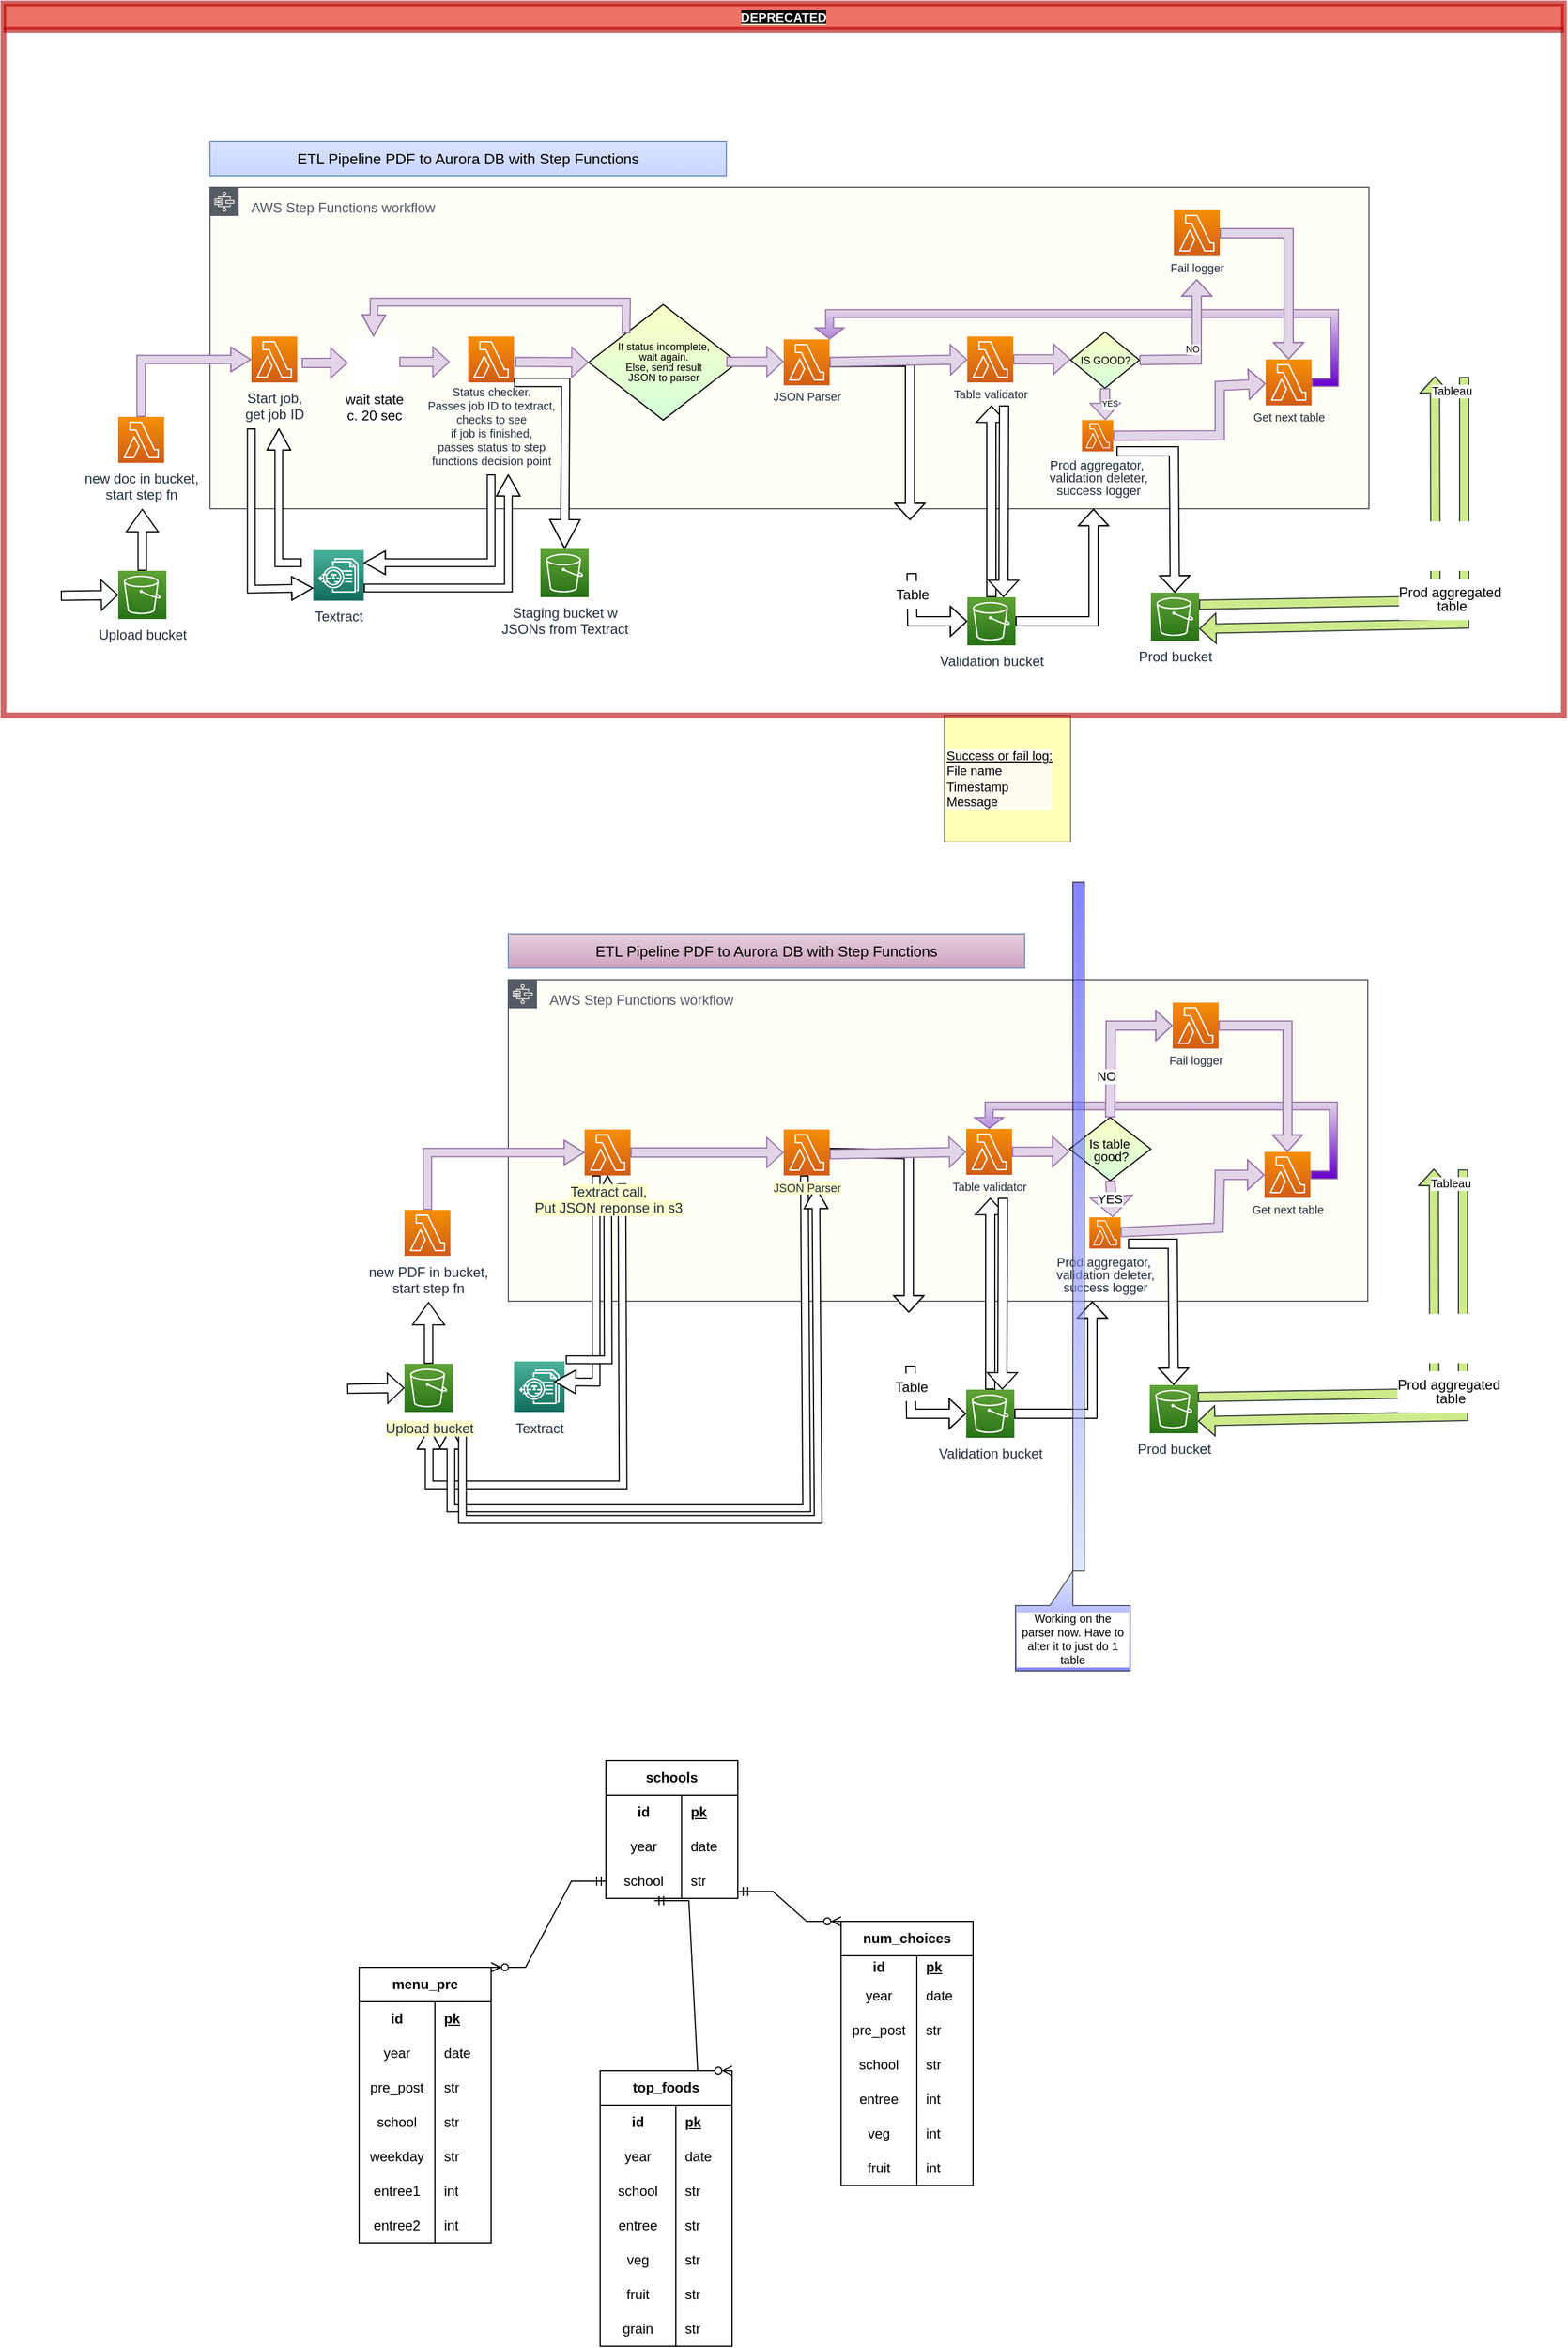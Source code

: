 <mxfile version="21.3.2" type="github">
  <diagram name="Page-1" id="TptWw6vDW5uZPmBL174k">
    <mxGraphModel dx="2025" dy="1802" grid="1" gridSize="10" guides="1" tooltips="1" connect="1" arrows="1" fold="1" page="1" pageScale="1" pageWidth="1100" pageHeight="850" background="#FFFFFF" math="0" shadow="0">
      <root>
        <mxCell id="0" />
        <mxCell id="1" parent="0" />
        <mxCell id="qApgE1zXyVd_ZcpVIJfP-34" value="" style="shape=flexArrow;endArrow=classic;html=1;rounded=0;endWidth=17.333;endSize=4.42;width=8;fillColor=#FFFFFF;entryX=0;entryY=0.5;entryDx=0;entryDy=0;entryPerimeter=0;exitX=0.5;exitY=1;exitDx=0;exitDy=0;" parent="1" source="qApgE1zXyVd_ZcpVIJfP-31" target="qApgE1zXyVd_ZcpVIJfP-33" edge="1">
          <mxGeometry width="50" height="50" relative="1" as="geometry">
            <mxPoint x="-370" y="420" as="sourcePoint" />
            <mxPoint x="-290" y="420" as="targetPoint" />
            <Array as="points">
              <mxPoint x="-278" y="408" />
            </Array>
          </mxGeometry>
        </mxCell>
        <mxCell id="N4o3uleHCLSNGaTehgyP-4" value="AWS Step Functions workflow" style="sketch=0;outlineConnect=0;gradientColor=none;html=1;whiteSpace=wrap;fontSize=12;fontStyle=0;shape=mxgraph.aws4.group;grIcon=mxgraph.aws4.group_aws_step_functions_workflow;strokeColor=#545B64;fillColor=#FFFEF7;verticalAlign=top;align=left;spacingLeft=30;fontColor=#545B64;dashed=0;gradientDirection=east;spacing=6;" parent="1" vertex="1">
          <mxGeometry x="-890" y="30" width="1010" height="280" as="geometry" />
        </mxCell>
        <mxCell id="N4o3uleHCLSNGaTehgyP-1" value="" style="shape=image;html=1;verticalAlign=top;verticalLabelPosition=bottom;labelBackgroundColor=#ffffff;imageAspect=0;aspect=fixed;image=https://cdn1.iconfinder.com/data/icons/bootstrap-vol-3/16/filetype-pdf-128.png;imageBackground=#FFFFFF;" parent="1" vertex="1">
          <mxGeometry x="-1060" y="366" width="40" height="40" as="geometry" />
        </mxCell>
        <mxCell id="N4o3uleHCLSNGaTehgyP-2" value="Upload bucket" style="sketch=0;points=[[0,0,0],[0.25,0,0],[0.5,0,0],[0.75,0,0],[1,0,0],[0,1,0],[0.25,1,0],[0.5,1,0],[0.75,1,0],[1,1,0],[0,0.25,0],[0,0.5,0],[0,0.75,0],[1,0.25,0],[1,0.5,0],[1,0.75,0]];outlineConnect=0;fontColor=#232F3E;gradientColor=#60A337;gradientDirection=north;fillColor=#277116;strokeColor=#ffffff;dashed=0;verticalLabelPosition=bottom;verticalAlign=top;align=center;html=1;fontSize=12;fontStyle=0;aspect=fixed;shape=mxgraph.aws4.resourceIcon;resIcon=mxgraph.aws4.s3;" parent="1" vertex="1">
          <mxGeometry x="-970" y="364" width="42" height="42" as="geometry" />
        </mxCell>
        <mxCell id="N4o3uleHCLSNGaTehgyP-3" value="new doc in bucket, &lt;br&gt;start step fn" style="sketch=0;points=[[0,0,0],[0.25,0,0],[0.5,0,0],[0.75,0,0],[1,0,0],[0,1,0],[0.25,1,0],[0.5,1,0],[0.75,1,0],[1,1,0],[0,0.25,0],[0,0.5,0],[0,0.75,0],[1,0.25,0],[1,0.5,0],[1,0.75,0]];outlineConnect=0;fontColor=#232F3E;gradientColor=#F78E04;gradientDirection=north;fillColor=#D05C17;strokeColor=#ffffff;dashed=0;verticalLabelPosition=bottom;verticalAlign=top;align=center;html=1;fontSize=12;fontStyle=0;aspect=fixed;shape=mxgraph.aws4.resourceIcon;resIcon=mxgraph.aws4.lambda;" parent="1" vertex="1">
          <mxGeometry x="-970" y="230" width="40" height="40" as="geometry" />
        </mxCell>
        <mxCell id="N4o3uleHCLSNGaTehgyP-5" value="Start job, &lt;br&gt;get job ID" style="sketch=0;points=[[0,0,0],[0.25,0,0],[0.5,0,0],[0.75,0,0],[1,0,0],[0,1,0],[0.25,1,0],[0.5,1,0],[0.75,1,0],[1,1,0],[0,0.25,0],[0,0.5,0],[0,0.75,0],[1,0.25,0],[1,0.5,0],[1,0.75,0]];outlineConnect=0;fontColor=#232F3E;gradientColor=#F78E04;gradientDirection=north;fillColor=#D05C17;strokeColor=#ffffff;dashed=0;verticalLabelPosition=bottom;verticalAlign=top;align=center;html=1;fontSize=12;fontStyle=0;aspect=fixed;shape=mxgraph.aws4.resourceIcon;resIcon=mxgraph.aws4.lambda;" parent="1" vertex="1">
          <mxGeometry x="-854" y="160" width="40" height="40" as="geometry" />
        </mxCell>
        <mxCell id="N4o3uleHCLSNGaTehgyP-6" value="Textract" style="sketch=0;points=[[0,0,0],[0.25,0,0],[0.5,0,0],[0.75,0,0],[1,0,0],[0,1,0],[0.25,1,0],[0.5,1,0],[0.75,1,0],[1,1,0],[0,0.25,0],[0,0.5,0],[0,0.75,0],[1,0.25,0],[1,0.5,0],[1,0.75,0]];outlineConnect=0;fontColor=#232F3E;gradientColor=#4AB29A;gradientDirection=north;fillColor=#116D5B;strokeColor=#ffffff;dashed=0;verticalLabelPosition=bottom;verticalAlign=top;align=center;html=1;fontSize=12;fontStyle=0;aspect=fixed;shape=mxgraph.aws4.resourceIcon;resIcon=mxgraph.aws4.textract;" parent="1" vertex="1">
          <mxGeometry x="-800" y="346" width="44" height="44" as="geometry" />
        </mxCell>
        <mxCell id="N4o3uleHCLSNGaTehgyP-8" value="" style="shape=flexArrow;endArrow=classic;html=1;rounded=0;width=7.333;endSize=6.186;exitX=0.5;exitY=0;exitDx=0;exitDy=0;exitPerimeter=0;endWidth=19.524;fillColor=#FFFFFF;" parent="1" source="N4o3uleHCLSNGaTehgyP-2" edge="1">
          <mxGeometry width="50" height="50" relative="1" as="geometry">
            <mxPoint x="-870" y="340" as="sourcePoint" />
            <mxPoint x="-949" y="310" as="targetPoint" />
          </mxGeometry>
        </mxCell>
        <mxCell id="N4o3uleHCLSNGaTehgyP-9" value="" style="shape=flexArrow;endArrow=classic;html=1;rounded=0;entryX=0;entryY=0.5;entryDx=0;entryDy=0;entryPerimeter=0;width=7.333;endSize=5.433;endWidth=13.111;fillColor=#e1d5e7;exitX=0.5;exitY=0;exitDx=0;exitDy=0;exitPerimeter=0;strokeColor=#9673a6;" parent="1" source="N4o3uleHCLSNGaTehgyP-3" target="N4o3uleHCLSNGaTehgyP-5" edge="1">
          <mxGeometry width="50" height="50" relative="1" as="geometry">
            <mxPoint x="-900" y="180" as="sourcePoint" />
            <mxPoint x="-910" y="230" as="targetPoint" />
            <Array as="points">
              <mxPoint x="-950" y="180" />
            </Array>
          </mxGeometry>
        </mxCell>
        <mxCell id="N4o3uleHCLSNGaTehgyP-12" value="Status checker.&lt;br&gt;Passes job ID to textract, &lt;br&gt;checks to see &lt;br&gt;if job is finished, &lt;br&gt;passes status to step &lt;br&gt;functions decision point" style="sketch=0;points=[[0,0,0],[0.25,0,0],[0.5,0,0],[0.75,0,0],[1,0,0],[0,1,0],[0.25,1,0],[0.5,1,0],[0.75,1,0],[1,1,0],[0,0.25,0],[0,0.5,0],[0,0.75,0],[1,0.25,0],[1,0.5,0],[1,0.75,0]];outlineConnect=0;fontColor=#232F3E;gradientColor=#F78E04;gradientDirection=north;fillColor=#D05C17;strokeColor=#ffffff;dashed=0;verticalLabelPosition=bottom;verticalAlign=top;align=center;fontSize=10;fontStyle=0;aspect=fixed;shape=mxgraph.aws4.resourceIcon;resIcon=mxgraph.aws4.lambda;html=1;spacing=-2;" parent="1" vertex="1">
          <mxGeometry x="-665" y="160" width="40" height="40" as="geometry" />
        </mxCell>
        <mxCell id="N4o3uleHCLSNGaTehgyP-13" value="wait state &lt;br&gt;c. 20 sec" style="shape=image;html=1;verticalAlign=top;verticalLabelPosition=bottom;labelBackgroundColor=#ffffff;imageAspect=0;aspect=fixed;image=https://cdn3.iconfinder.com/data/icons/webdesigncreative/free_icons_128x128_png/Wall-clock.png;imageBackground=#FFFFFF;spacing=-2;" parent="1" vertex="1">
          <mxGeometry x="-770" y="160" width="45" height="45" as="geometry" />
        </mxCell>
        <mxCell id="N4o3uleHCLSNGaTehgyP-15" value="" style="shape=flexArrow;endArrow=classic;html=1;rounded=0;entryX=0;entryY=0.5;entryDx=0;entryDy=0;entryPerimeter=0;endWidth=17.333;endSize=4.42;width=8;fillColor=#FFFFFF;" parent="1" source="N4o3uleHCLSNGaTehgyP-1" target="N4o3uleHCLSNGaTehgyP-2" edge="1">
          <mxGeometry width="50" height="50" relative="1" as="geometry">
            <mxPoint x="-757" y="356" as="sourcePoint" />
            <mxPoint x="-670" y="356" as="targetPoint" />
          </mxGeometry>
        </mxCell>
        <mxCell id="N4o3uleHCLSNGaTehgyP-17" value="" style="shape=flexArrow;endArrow=classic;html=1;rounded=0;endWidth=17.333;endSize=4.42;width=8;fillColor=#e1d5e7;strokeColor=#9673a6;" parent="1" edge="1">
          <mxGeometry width="50" height="50" relative="1" as="geometry">
            <mxPoint x="-810" y="183" as="sourcePoint" />
            <mxPoint x="-770" y="183" as="targetPoint" />
          </mxGeometry>
        </mxCell>
        <mxCell id="N4o3uleHCLSNGaTehgyP-19" value="" style="shape=flexArrow;endArrow=classic;html=1;rounded=0;entryX=1;entryY=0.25;entryDx=0;entryDy=0;entryPerimeter=0;endWidth=12.889;endSize=5.773;width=6.667;fillColor=#FFFFFF;" parent="1" target="N4o3uleHCLSNGaTehgyP-6" edge="1">
          <mxGeometry width="50" height="50" relative="1" as="geometry">
            <mxPoint x="-645" y="280" as="sourcePoint" />
            <mxPoint x="-666" y="364" as="targetPoint" />
            <Array as="points">
              <mxPoint x="-645" y="357" />
            </Array>
          </mxGeometry>
        </mxCell>
        <mxCell id="N4o3uleHCLSNGaTehgyP-21" value="" style="shape=flexArrow;endArrow=classic;html=1;rounded=0;endWidth=17.333;endSize=4.42;width=8;fillColor=#e1d5e7;strokeColor=#9673a6;" parent="1" edge="1">
          <mxGeometry width="50" height="50" relative="1" as="geometry">
            <mxPoint x="-725" y="182.17" as="sourcePoint" />
            <mxPoint x="-681" y="182.17" as="targetPoint" />
          </mxGeometry>
        </mxCell>
        <mxCell id="N4o3uleHCLSNGaTehgyP-22" value="&lt;p style=&quot;line-height: 100%; font-size: 9px;&quot;&gt;&lt;font style=&quot;font-size: 9px;&quot;&gt;If status incomplete, &lt;br&gt;wait again.&lt;br&gt;Else, send result &lt;br&gt;JSON to parser&lt;br&gt;&lt;/font&gt;&lt;/p&gt;" style="shape=rhombus;html=1;dashed=0;whitespace=wrap;perimeter=rhombusPerimeter;gradientColor=#D4FFD9;fillColor=#FBFFC7;" parent="1" vertex="1">
          <mxGeometry x="-560" y="132.18" width="130" height="100.63" as="geometry" />
        </mxCell>
        <mxCell id="N4o3uleHCLSNGaTehgyP-23" value="" style="shape=flexArrow;endArrow=classic;html=1;rounded=0;endWidth=17.333;endSize=4.42;width=8;entryX=0;entryY=0.5;entryDx=0;entryDy=0;fillColor=#e1d5e7;strokeColor=#9673a6;" parent="1" target="N4o3uleHCLSNGaTehgyP-22" edge="1">
          <mxGeometry width="50" height="50" relative="1" as="geometry">
            <mxPoint x="-624" y="182.17" as="sourcePoint" />
            <mxPoint x="-590" y="182" as="targetPoint" />
          </mxGeometry>
        </mxCell>
        <mxCell id="N4o3uleHCLSNGaTehgyP-24" value="" style="shape=flexArrow;endArrow=classic;html=1;rounded=0;endWidth=12.889;endSize=5.773;width=6.667;fillColor=#FFFFFF;exitX=1;exitY=0.75;exitDx=0;exitDy=0;exitPerimeter=0;" parent="1" source="N4o3uleHCLSNGaTehgyP-6" edge="1">
          <mxGeometry width="50" height="50" relative="1" as="geometry">
            <mxPoint x="-569" y="338" as="sourcePoint" />
            <mxPoint x="-630" y="280" as="targetPoint" />
            <Array as="points">
              <mxPoint x="-630" y="379" />
            </Array>
          </mxGeometry>
        </mxCell>
        <mxCell id="N4o3uleHCLSNGaTehgyP-25" value="" style="shape=flexArrow;endArrow=classic;html=1;rounded=0;endWidth=12.889;endSize=5.773;width=6.667;fillColor=#e1d5e7;exitX=0;exitY=0;exitDx=0;exitDy=0;entryX=0.5;entryY=0;entryDx=0;entryDy=0;strokeColor=#9673a6;" parent="1" source="N4o3uleHCLSNGaTehgyP-22" target="N4o3uleHCLSNGaTehgyP-13" edge="1">
          <mxGeometry width="50" height="50" relative="1" as="geometry">
            <mxPoint x="-746" y="389" as="sourcePoint" />
            <mxPoint x="-620" y="290" as="targetPoint" />
            <Array as="points">
              <mxPoint x="-527" y="130" />
              <mxPoint x="-747" y="130" />
            </Array>
          </mxGeometry>
        </mxCell>
        <mxCell id="qApgE1zXyVd_ZcpVIJfP-2" value="&lt;p style=&quot;line-height: 80%;&quot;&gt;&lt;span style=&quot;font-size: 10px;&quot;&gt;JSON Parser&lt;/span&gt;&lt;/p&gt;" style="sketch=0;points=[[0,0,0],[0.25,0,0],[0.5,0,0],[0.75,0,0],[1,0,0],[0,1,0],[0.25,1,0],[0.5,1,0],[0.75,1,0],[1,1,0],[0,0.25,0],[0,0.5,0],[0,0.75,0],[1,0.25,0],[1,0.5,0],[1,0.75,0]];outlineConnect=0;fontColor=#232F3E;gradientColor=#F78E04;gradientDirection=north;fillColor=#D05C17;strokeColor=#ffffff;dashed=0;verticalLabelPosition=bottom;verticalAlign=top;align=center;html=1;fontSize=12;fontStyle=0;aspect=fixed;shape=mxgraph.aws4.resourceIcon;resIcon=mxgraph.aws4.lambda;spacing=-11;" parent="1" vertex="1">
          <mxGeometry x="-390" y="162.49" width="40" height="40" as="geometry" />
        </mxCell>
        <mxCell id="qApgE1zXyVd_ZcpVIJfP-5" value="Staging bucket w&lt;br&gt;JSONs from Textract" style="sketch=0;points=[[0,0,0],[0.25,0,0],[0.5,0,0],[0.75,0,0],[1,0,0],[0,1,0],[0.25,1,0],[0.5,1,0],[0.75,1,0],[1,1,0],[0,0.25,0],[0,0.5,0],[0,0.75,0],[1,0.25,0],[1,0.5,0],[1,0.75,0]];outlineConnect=0;fontColor=#232F3E;gradientColor=#60A337;gradientDirection=north;fillColor=#277116;strokeColor=#ffffff;dashed=0;verticalLabelPosition=bottom;verticalAlign=top;align=center;html=1;fontSize=12;fontStyle=0;aspect=fixed;shape=mxgraph.aws4.resourceIcon;resIcon=mxgraph.aws4.s3;" parent="1" vertex="1">
          <mxGeometry x="-602" y="345" width="42" height="42" as="geometry" />
        </mxCell>
        <mxCell id="qApgE1zXyVd_ZcpVIJfP-10" value="" style="shape=flexArrow;endArrow=classic;html=1;rounded=0;endWidth=17.333;endSize=4.42;width=8;fillColor=#FFFFFF;" parent="1" source="qApgE1zXyVd_ZcpVIJfP-2" edge="1">
          <mxGeometry width="50" height="50" relative="1" as="geometry">
            <mxPoint x="-260" y="180" as="sourcePoint" />
            <mxPoint x="-280" y="320" as="targetPoint" />
            <Array as="points">
              <mxPoint x="-280" y="182" />
            </Array>
          </mxGeometry>
        </mxCell>
        <mxCell id="qApgE1zXyVd_ZcpVIJfP-13" value="" style="shape=flexArrow;endArrow=classic;html=1;rounded=0;entryX=0;entryY=0.75;entryDx=0;entryDy=0;entryPerimeter=0;endWidth=12.889;endSize=5.773;width=6.667;fillColor=#FFFFFF;" parent="1" target="N4o3uleHCLSNGaTehgyP-6" edge="1">
          <mxGeometry width="50" height="50" relative="1" as="geometry">
            <mxPoint x="-854" y="240" as="sourcePoint" />
            <mxPoint x="-722.5" y="317" as="targetPoint" />
            <Array as="points">
              <mxPoint x="-854" y="380" />
            </Array>
          </mxGeometry>
        </mxCell>
        <mxCell id="qApgE1zXyVd_ZcpVIJfP-14" value="" style="shape=flexArrow;endArrow=classic;html=1;rounded=0;endWidth=12.889;endSize=5.773;width=6.667;fillColor=#FFFFFF;" parent="1" edge="1">
          <mxGeometry width="50" height="50" relative="1" as="geometry">
            <mxPoint x="-810" y="357" as="sourcePoint" />
            <mxPoint x="-830" y="240" as="targetPoint" />
            <Array as="points">
              <mxPoint x="-830" y="357" />
            </Array>
          </mxGeometry>
        </mxCell>
        <mxCell id="qApgE1zXyVd_ZcpVIJfP-15" value="&lt;font style=&quot;font-size: 13px;&quot;&gt;ETL Pipeline PDF to Aurora DB with Step Functions&lt;/font&gt;" style="rounded=0;whiteSpace=wrap;html=1;fontSize=10;fillColor=#D9E2FF;gradientDirection=south;fontFamily=Helvetica;strokeColor=#6c8ebf;align=center;gradientColor=#C9D6FF;" parent="1" vertex="1">
          <mxGeometry x="-890" y="-10" width="450" height="30" as="geometry" />
        </mxCell>
        <mxCell id="qApgE1zXyVd_ZcpVIJfP-16" value="" style="shape=flexArrow;endArrow=classic;html=1;rounded=0;fontFamily=Helvetica;fontSize=13;fillColor=#FFFFFF;exitX=1;exitY=1;exitDx=0;exitDy=0;exitPerimeter=0;endWidth=18.4;endSize=8.008;width=7.2;" parent="1" source="N4o3uleHCLSNGaTehgyP-12" target="qApgE1zXyVd_ZcpVIJfP-5" edge="1">
          <mxGeometry width="50" height="50" relative="1" as="geometry">
            <mxPoint x="-450" y="282.81" as="sourcePoint" />
            <mxPoint x="-400" y="232.81" as="targetPoint" />
            <Array as="points">
              <mxPoint x="-580" y="200" />
            </Array>
          </mxGeometry>
        </mxCell>
        <mxCell id="qApgE1zXyVd_ZcpVIJfP-17" value="" style="shape=flexArrow;endArrow=classic;html=1;rounded=0;endWidth=17.333;endSize=4.42;width=8;fillColor=#e1d5e7;strokeColor=#9673a6;" parent="1" edge="1">
          <mxGeometry width="50" height="50" relative="1" as="geometry">
            <mxPoint x="-440" y="181.96" as="sourcePoint" />
            <mxPoint x="-390" y="181.79" as="targetPoint" />
          </mxGeometry>
        </mxCell>
        <mxCell id="qApgE1zXyVd_ZcpVIJfP-31" value="&lt;p style=&quot;line-height: 0%;&quot;&gt;Table&lt;/p&gt;" style="shape=image;html=1;verticalAlign=top;verticalLabelPosition=bottom;labelBackgroundColor=#ffffff;imageAspect=0;aspect=fixed;image=https://cdn1.iconfinder.com/data/icons/bootstrap-vol-3/16/filetype-csv-128.png;fontFamily=Helvetica;fontSize=12;fillColor=#D9E2FF;gradientColor=#C9D6FF;gradientDirection=south;" parent="1" vertex="1">
          <mxGeometry x="-300" y="323" width="43" height="43" as="geometry" />
        </mxCell>
        <mxCell id="qApgE1zXyVd_ZcpVIJfP-32" value="" style="shape=flexArrow;endArrow=classic;html=1;rounded=0;endWidth=17.333;endSize=4.42;width=8;fillColor=#e1d5e7;entryX=0;entryY=0.5;entryDx=0;entryDy=0;entryPerimeter=0;strokeColor=#9673a6;" parent="1" target="qApgE1zXyVd_ZcpVIJfP-35" edge="1">
          <mxGeometry width="50" height="50" relative="1" as="geometry">
            <mxPoint x="-350" y="182.2" as="sourcePoint" />
            <mxPoint x="-240" y="182" as="targetPoint" />
          </mxGeometry>
        </mxCell>
        <mxCell id="qApgE1zXyVd_ZcpVIJfP-33" value="Validation bucket" style="sketch=0;points=[[0,0,0],[0.25,0,0],[0.5,0,0],[0.75,0,0],[1,0,0],[0,1,0],[0.25,1,0],[0.5,1,0],[0.75,1,0],[1,1,0],[0,0.25,0],[0,0.5,0],[0,0.75,0],[1,0.25,0],[1,0.5,0],[1,0.75,0]];outlineConnect=0;fontColor=#232F3E;gradientColor=#60A337;gradientDirection=north;fillColor=#277116;strokeColor=#ffffff;dashed=0;verticalLabelPosition=bottom;verticalAlign=top;align=center;html=1;fontSize=12;fontStyle=0;aspect=fixed;shape=mxgraph.aws4.resourceIcon;resIcon=mxgraph.aws4.s3;" parent="1" vertex="1">
          <mxGeometry x="-230" y="387" width="42" height="42" as="geometry" />
        </mxCell>
        <mxCell id="qApgE1zXyVd_ZcpVIJfP-35" value="&lt;p style=&quot;line-height: 80%;&quot;&gt;&lt;span style=&quot;font-size: 10px;&quot;&gt;Table validator&lt;/span&gt;&lt;/p&gt;" style="sketch=0;points=[[0,0,0],[0.25,0,0],[0.5,0,0],[0.75,0,0],[1,0,0],[0,1,0],[0.25,1,0],[0.5,1,0],[0.75,1,0],[1,1,0],[0,0.25,0],[0,0.5,0],[0,0.75,0],[1,0.25,0],[1,0.5,0],[1,0.75,0]];outlineConnect=0;fontColor=#232F3E;gradientColor=#F78E04;gradientDirection=north;fillColor=#D05C17;strokeColor=#ffffff;dashed=0;verticalLabelPosition=bottom;verticalAlign=top;align=center;html=1;fontSize=12;fontStyle=0;aspect=fixed;shape=mxgraph.aws4.resourceIcon;resIcon=mxgraph.aws4.lambda;spacing=-11;" parent="1" vertex="1">
          <mxGeometry x="-230" y="160" width="40" height="40" as="geometry" />
        </mxCell>
        <mxCell id="qApgE1zXyVd_ZcpVIJfP-36" value="" style="shape=flexArrow;endArrow=classic;html=1;rounded=0;endWidth=17.333;endSize=4.42;width=8;fillColor=#FFFFFF;exitX=0.5;exitY=0;exitDx=0;exitDy=0;exitPerimeter=0;" parent="1" source="qApgE1zXyVd_ZcpVIJfP-33" edge="1">
          <mxGeometry width="50" height="50" relative="1" as="geometry">
            <mxPoint x="-130" y="360" as="sourcePoint" />
            <mxPoint x="-209" y="220" as="targetPoint" />
          </mxGeometry>
        </mxCell>
        <mxCell id="qApgE1zXyVd_ZcpVIJfP-37" value="&lt;p style=&quot;line-height: 100%; font-size: 9px;&quot;&gt;&lt;font style=&quot;font-size: 9px;&quot;&gt;IS GOOD?&lt;/font&gt;&lt;/p&gt;" style="shape=rhombus;html=1;dashed=0;whitespace=wrap;perimeter=rhombusPerimeter;gradientColor=#D4FFD9;fillColor=#FBFFC7;" parent="1" vertex="1">
          <mxGeometry x="-140" y="156.09" width="60" height="48.91" as="geometry" />
        </mxCell>
        <mxCell id="qApgE1zXyVd_ZcpVIJfP-38" value="" style="shape=flexArrow;endArrow=classic;html=1;rounded=0;endWidth=17.333;endSize=4.42;width=8;fillColor=#e1d5e7;strokeColor=#9673a6;" parent="1" edge="1">
          <mxGeometry width="50" height="50" relative="1" as="geometry">
            <mxPoint x="-190" y="179.88" as="sourcePoint" />
            <mxPoint x="-140" y="179.71" as="targetPoint" />
          </mxGeometry>
        </mxCell>
        <mxCell id="qApgE1zXyVd_ZcpVIJfP-39" value="Prod bucket" style="sketch=0;points=[[0,0,0],[0.25,0,0],[0.5,0,0],[0.75,0,0],[1,0,0],[0,1,0],[0.25,1,0],[0.5,1,0],[0.75,1,0],[1,1,0],[0,0.25,0],[0,0.5,0],[0,0.75,0],[1,0.25,0],[1,0.5,0],[1,0.75,0]];outlineConnect=0;fontColor=#232F3E;gradientColor=#60A337;gradientDirection=north;fillColor=#277116;strokeColor=#ffffff;dashed=0;verticalLabelPosition=bottom;verticalAlign=top;align=center;html=1;fontSize=12;fontStyle=0;aspect=fixed;shape=mxgraph.aws4.resourceIcon;resIcon=mxgraph.aws4.s3;" parent="1" vertex="1">
          <mxGeometry x="-70" y="383" width="42" height="42" as="geometry" />
        </mxCell>
        <mxCell id="qApgE1zXyVd_ZcpVIJfP-45" value="&lt;p style=&quot;line-height: 80%;&quot;&gt;&lt;span style=&quot;font-size: 10px;&quot;&gt;Fail logger&lt;/span&gt;&lt;/p&gt;" style="sketch=0;points=[[0,0,0],[0.25,0,0],[0.5,0,0],[0.75,0,0],[1,0,0],[0,1,0],[0.25,1,0],[0.5,1,0],[0.75,1,0],[1,1,0],[0,0.25,0],[0,0.5,0],[0,0.75,0],[1,0.25,0],[1,0.5,0],[1,0.75,0]];outlineConnect=0;fontColor=#232F3E;gradientColor=#F78E04;gradientDirection=north;fillColor=#D05C17;strokeColor=#ffffff;dashed=0;verticalLabelPosition=bottom;verticalAlign=top;align=center;html=1;fontSize=12;fontStyle=0;aspect=fixed;shape=mxgraph.aws4.resourceIcon;resIcon=mxgraph.aws4.lambda;spacing=-11;" parent="1" vertex="1">
          <mxGeometry x="-50" y="50" width="40" height="40" as="geometry" />
        </mxCell>
        <mxCell id="qApgE1zXyVd_ZcpVIJfP-46" value="" style="shape=flexArrow;endArrow=classic;html=1;rounded=0;endWidth=17.333;endSize=4.42;width=8;fillColor=#FFFFFF;entryX=0.75;entryY=0;entryDx=0;entryDy=0;entryPerimeter=0;" parent="1" target="qApgE1zXyVd_ZcpVIJfP-33" edge="1">
          <mxGeometry width="50" height="50" relative="1" as="geometry">
            <mxPoint x="-198" y="220" as="sourcePoint" />
            <mxPoint x="-170" y="220" as="targetPoint" />
          </mxGeometry>
        </mxCell>
        <mxCell id="qApgE1zXyVd_ZcpVIJfP-48" value="" style="shape=flexArrow;endArrow=classic;html=1;rounded=0;endWidth=17.333;endSize=4.42;width=8;fillColor=#FFFFFF;exitX=1;exitY=0.5;exitDx=0;exitDy=0;exitPerimeter=0;" parent="1" source="qApgE1zXyVd_ZcpVIJfP-33" edge="1">
          <mxGeometry width="50" height="50" relative="1" as="geometry">
            <mxPoint x="-115.79" y="429" as="sourcePoint" />
            <mxPoint x="-120" y="310" as="targetPoint" />
            <Array as="points">
              <mxPoint x="-120" y="408" />
            </Array>
          </mxGeometry>
        </mxCell>
        <mxCell id="qApgE1zXyVd_ZcpVIJfP-43" value="&lt;p style=&quot;line-height: 0%; font-size: 11px;&quot;&gt;&lt;font style=&quot;font-size: 11px;&quot;&gt;Prod aggregator,&amp;nbsp;&lt;/font&gt;&lt;/p&gt;&lt;p style=&quot;line-height: 0%; font-size: 11px;&quot;&gt;&lt;font style=&quot;font-size: 11px;&quot;&gt;validation deleter,&lt;/font&gt;&lt;/p&gt;&lt;p style=&quot;line-height: 0%; font-size: 11px;&quot;&gt;&lt;font style=&quot;font-size: 11px;&quot;&gt;success logger&lt;/font&gt;&lt;/p&gt;" style="sketch=0;points=[[0,0,0],[0.25,0,0],[0.5,0,0],[0.75,0,0],[1,0,0],[0,1,0],[0.25,1,0],[0.5,1,0],[0.75,1,0],[1,1,0],[0,0.25,0],[0,0.5,0],[0,0.75,0],[1,0.25,0],[1,0.5,0],[1,0.75,0]];outlineConnect=0;fontColor=#232F3E;gradientColor=#F78E04;gradientDirection=north;fillColor=#D05C17;strokeColor=#ffffff;dashed=0;verticalLabelPosition=bottom;verticalAlign=top;align=center;html=1;fontSize=12;fontStyle=0;aspect=fixed;shape=mxgraph.aws4.resourceIcon;resIcon=mxgraph.aws4.lambda;spacing=-4;labelBackgroundColor=default;" parent="1" vertex="1">
          <mxGeometry x="-130" y="232.81" width="27.19" height="27.19" as="geometry" />
        </mxCell>
        <mxCell id="qApgE1zXyVd_ZcpVIJfP-53" value="" style="shape=flexArrow;endArrow=classic;html=1;rounded=0;endWidth=17.333;endSize=4.42;width=8;fillColor=#e1d5e7;exitX=0.5;exitY=1;exitDx=0;exitDy=0;entryX=0.75;entryY=0;entryDx=0;entryDy=0;entryPerimeter=0;strokeColor=#9673a6;" parent="1" source="qApgE1zXyVd_ZcpVIJfP-37" target="qApgE1zXyVd_ZcpVIJfP-43" edge="1">
          <mxGeometry width="50" height="50" relative="1" as="geometry">
            <mxPoint x="-60" y="199.88" as="sourcePoint" />
            <mxPoint x="-10" y="199.71" as="targetPoint" />
          </mxGeometry>
        </mxCell>
        <mxCell id="qApgE1zXyVd_ZcpVIJfP-54" value="YES" style="edgeLabel;html=1;align=center;verticalAlign=middle;resizable=0;points=[];fontSize=7;fontFamily=Helvetica;" parent="qApgE1zXyVd_ZcpVIJfP-53" vertex="1" connectable="0">
          <mxGeometry x="-0.011" y="4" relative="1" as="geometry">
            <mxPoint as="offset" />
          </mxGeometry>
        </mxCell>
        <mxCell id="qApgE1zXyVd_ZcpVIJfP-65" value="" style="shape=image;html=1;verticalAlign=top;verticalLabelPosition=bottom;labelBackgroundColor=#ffffff;imageAspect=0;aspect=fixed;image=https://cdn2.iconfinder.com/data/icons/halloween-free-1/64/01_halloween-costume-suit-devil-128.png;fontFamily=Helvetica;fontSize=11;fillColor=#3333FF;gradientColor=#C9D6FF;gradientDirection=south;opacity=60;" parent="1" vertex="1">
          <mxGeometry x="-363.91" y="220" width="23.91" height="23.91" as="geometry" />
        </mxCell>
        <mxCell id="qApgE1zXyVd_ZcpVIJfP-66" value="" style="shape=flexArrow;endArrow=classic;html=1;rounded=0;endWidth=17.333;endSize=4.42;width=8;fillColor=#e1d5e7;strokeColor=#9673a6;" parent="1" source="qApgE1zXyVd_ZcpVIJfP-43" target="qApgE1zXyVd_ZcpVIJfP-67" edge="1">
          <mxGeometry width="50" height="50" relative="1" as="geometry">
            <mxPoint x="-50" y="230.17" as="sourcePoint" />
            <mxPoint y="230" as="targetPoint" />
            <Array as="points">
              <mxPoint x="-10" y="246" />
              <mxPoint x="-10" y="203" />
            </Array>
          </mxGeometry>
        </mxCell>
        <mxCell id="qApgE1zXyVd_ZcpVIJfP-67" value="&lt;p style=&quot;line-height: 80%;&quot;&gt;&lt;span style=&quot;font-size: 10px; background-color: rgb(255, 252, 240);&quot;&gt;Get next table&lt;/span&gt;&lt;/p&gt;" style="sketch=0;points=[[0,0,0],[0.25,0,0],[0.5,0,0],[0.75,0,0],[1,0,0],[0,1,0],[0.25,1,0],[0.5,1,0],[0.75,1,0],[1,1,0],[0,0.25,0],[0,0.5,0],[0,0.75,0],[1,0.25,0],[1,0.5,0],[1,0.75,0]];outlineConnect=0;fontColor=#232F3E;gradientColor=#F78E04;gradientDirection=north;fillColor=#D05C17;strokeColor=#ffffff;dashed=0;verticalLabelPosition=bottom;verticalAlign=top;align=center;html=1;fontSize=12;fontStyle=0;aspect=fixed;shape=mxgraph.aws4.resourceIcon;resIcon=mxgraph.aws4.lambda;spacing=-11;" parent="1" vertex="1">
          <mxGeometry x="30" y="180" width="40" height="40" as="geometry" />
        </mxCell>
        <mxCell id="qApgE1zXyVd_ZcpVIJfP-68" value="" style="shape=flexArrow;endArrow=classic;html=1;rounded=0;endWidth=17.333;endSize=2.829;width=6.857;fillColor=#e1d5e7;strokeColor=#9673a6;exitX=1;exitY=0.5;exitDx=0;exitDy=0;exitPerimeter=0;entryX=1;entryY=0;entryDx=0;entryDy=0;entryPerimeter=0;gradientColor=#6600CC;" parent="1" source="qApgE1zXyVd_ZcpVIJfP-67" target="qApgE1zXyVd_ZcpVIJfP-2" edge="1">
          <mxGeometry width="50" height="50" relative="1" as="geometry">
            <mxPoint x="40" y="211" as="sourcePoint" />
            <mxPoint x="-93" y="256" as="targetPoint" />
            <Array as="points">
              <mxPoint x="90" y="200" />
              <mxPoint x="90" y="140" />
              <mxPoint x="-80" y="140" />
              <mxPoint x="-350" y="140" />
            </Array>
          </mxGeometry>
        </mxCell>
        <mxCell id="qApgE1zXyVd_ZcpVIJfP-55" value="" style="shape=flexArrow;endArrow=classic;html=1;rounded=0;endWidth=17.333;endSize=4.42;width=8;fillColor=#e1d5e7;exitX=1;exitY=0.5;exitDx=0;exitDy=0;strokeColor=#9673a6;" parent="1" source="qApgE1zXyVd_ZcpVIJfP-37" edge="1">
          <mxGeometry width="50" height="50" relative="1" as="geometry">
            <mxPoint x="-70" y="180" as="sourcePoint" />
            <mxPoint x="-30" y="110" as="targetPoint" />
            <Array as="points">
              <mxPoint x="-30" y="180" />
            </Array>
          </mxGeometry>
        </mxCell>
        <mxCell id="qApgE1zXyVd_ZcpVIJfP-56" value="NO" style="edgeLabel;html=1;align=center;verticalAlign=middle;resizable=0;points=[];fontSize=8;fontFamily=Helvetica;" parent="qApgE1zXyVd_ZcpVIJfP-55" vertex="1" connectable="0">
          <mxGeometry x="-0.011" y="4" relative="1" as="geometry">
            <mxPoint as="offset" />
          </mxGeometry>
        </mxCell>
        <mxCell id="qApgE1zXyVd_ZcpVIJfP-42" value="" style="shape=flexArrow;endArrow=classic;html=1;rounded=0;endWidth=17.333;endSize=4.42;width=8;fillColor=#FFFFFF;" parent="1" target="qApgE1zXyVd_ZcpVIJfP-39" edge="1">
          <mxGeometry width="50" height="50" relative="1" as="geometry">
            <mxPoint x="-100" y="260" as="sourcePoint" />
            <mxPoint x="-39.29" y="387" as="targetPoint" />
            <Array as="points">
              <mxPoint x="-50" y="260" />
            </Array>
          </mxGeometry>
        </mxCell>
        <mxCell id="qApgE1zXyVd_ZcpVIJfP-71" value="" style="shape=flexArrow;endArrow=classic;html=1;rounded=0;endWidth=17.333;endSize=4.42;width=8;fillColor=#cdeb8b;exitX=1;exitY=0.25;exitDx=0;exitDy=0;exitPerimeter=0;entryX=0.172;entryY=0.985;entryDx=0;entryDy=0;entryPerimeter=0;strokeColor=#36393d;" parent="1" source="qApgE1zXyVd_ZcpVIJfP-39" target="qApgE1zXyVd_ZcpVIJfP-28" edge="1">
          <mxGeometry width="50" height="50" relative="1" as="geometry">
            <mxPoint x="90" y="358" as="sourcePoint" />
            <mxPoint x="158" y="260" as="targetPoint" />
            <Array as="points">
              <mxPoint x="178" y="390" />
            </Array>
          </mxGeometry>
        </mxCell>
        <mxCell id="qApgE1zXyVd_ZcpVIJfP-72" value="" style="shape=flexArrow;endArrow=classic;html=1;rounded=0;endWidth=17.333;endSize=4.42;width=8;fillColor=#cdeb8b;exitX=0.75;exitY=1;exitDx=0;exitDy=0;entryX=1;entryY=0.75;entryDx=0;entryDy=0;entryPerimeter=0;strokeColor=#36393d;" parent="1" source="qApgE1zXyVd_ZcpVIJfP-28" target="qApgE1zXyVd_ZcpVIJfP-39" edge="1">
          <mxGeometry width="50" height="50" relative="1" as="geometry">
            <mxPoint x="198" y="295.5" as="sourcePoint" />
            <mxPoint x="130" y="393.5" as="targetPoint" />
            <Array as="points">
              <mxPoint x="203" y="410" />
            </Array>
          </mxGeometry>
        </mxCell>
        <mxCell id="qApgE1zXyVd_ZcpVIJfP-28" value="Tableau" style="shape=image;html=1;verticalAlign=top;verticalLabelPosition=bottom;labelBackgroundColor=#ffffff;imageAspect=0;aspect=fixed;image=https://cdn1.iconfinder.com/data/icons/ionicons-fill-vol-2/512/logo-tableau-128.png;fontFamily=Helvetica;fontSize=10;fillColor=#D9E2FF;gradientColor=#C9D6FF;gradientDirection=south;" parent="1" vertex="1">
          <mxGeometry x="170" y="151.25" width="44" height="44" as="geometry" />
        </mxCell>
        <mxCell id="qApgE1zXyVd_ZcpVIJfP-73" value="&lt;p style=&quot;line-height: 0%;&quot;&gt;Prod aggregated&amp;nbsp;&lt;/p&gt;&lt;p style=&quot;line-height: 0%;&quot;&gt;table&lt;/p&gt;" style="shape=image;html=1;verticalAlign=top;verticalLabelPosition=bottom;labelBackgroundColor=#ffffff;imageAspect=0;aspect=fixed;image=https://cdn1.iconfinder.com/data/icons/bootstrap-vol-3/16/filetype-csv-128.png;fontFamily=Helvetica;fontSize=12;fillColor=#D9E2FF;gradientColor=#C9D6FF;gradientDirection=south;imageBackground=default;" parent="1" vertex="1">
          <mxGeometry x="170" y="321" width="43" height="43" as="geometry" />
        </mxCell>
        <mxCell id="qApgE1zXyVd_ZcpVIJfP-77" value="" style="shape=flexArrow;endArrow=classic;html=1;rounded=0;endWidth=17.333;endSize=4.42;width=8;fillColor=#e1d5e7;strokeColor=#9673a6;exitX=1;exitY=0.5;exitDx=0;exitDy=0;exitPerimeter=0;entryX=0.5;entryY=0;entryDx=0;entryDy=0;entryPerimeter=0;" parent="1" source="qApgE1zXyVd_ZcpVIJfP-45" target="qApgE1zXyVd_ZcpVIJfP-67" edge="1">
          <mxGeometry width="50" height="50" relative="1" as="geometry">
            <mxPoint x="-180" y="189.88" as="sourcePoint" />
            <mxPoint x="-130" y="189.71" as="targetPoint" />
            <Array as="points">
              <mxPoint x="50" y="70" />
            </Array>
          </mxGeometry>
        </mxCell>
        <mxCell id="qApgE1zXyVd_ZcpVIJfP-79" value="&lt;u&gt;Success or fail log:&lt;br&gt;&lt;/u&gt;File name&lt;br&gt;Timestamp&lt;br&gt;Message" style="whiteSpace=wrap;html=1;aspect=fixed;labelBackgroundColor=#FFFCF0;fontFamily=Helvetica;fontSize=11;fillColor=#ffff88;gradientDirection=south;opacity=60;strokeColor=#36393d;align=left;" parent="1" vertex="1">
          <mxGeometry x="-250" y="490" width="110" height="110" as="geometry" />
        </mxCell>
        <mxCell id="qApgE1zXyVd_ZcpVIJfP-80" value="" style="shape=flexArrow;endArrow=classic;html=1;rounded=0;endWidth=17.333;endSize=4.42;width=8;fillColor=#FFFFFF;entryX=0;entryY=0.5;entryDx=0;entryDy=0;entryPerimeter=0;exitX=0.5;exitY=1;exitDx=0;exitDy=0;" parent="1" source="qApgE1zXyVd_ZcpVIJfP-107" target="qApgE1zXyVd_ZcpVIJfP-109" edge="1">
          <mxGeometry width="50" height="50" relative="1" as="geometry">
            <mxPoint x="-371" y="1110" as="sourcePoint" />
            <mxPoint x="-291" y="1110" as="targetPoint" />
            <Array as="points">
              <mxPoint x="-279" y="1098" />
            </Array>
          </mxGeometry>
        </mxCell>
        <mxCell id="qApgE1zXyVd_ZcpVIJfP-81" value="AWS Step Functions workflow" style="sketch=0;outlineConnect=0;gradientColor=none;html=1;whiteSpace=wrap;fontSize=12;fontStyle=0;shape=mxgraph.aws4.group;grIcon=mxgraph.aws4.group_aws_step_functions_workflow;strokeColor=#545B64;fillColor=#FFFEF7;verticalAlign=top;align=left;spacingLeft=30;fontColor=#545B64;dashed=0;gradientDirection=east;spacing=6;" parent="1" vertex="1">
          <mxGeometry x="-630" y="720" width="749" height="280" as="geometry" />
        </mxCell>
        <mxCell id="qApgE1zXyVd_ZcpVIJfP-82" value="" style="shape=image;html=1;verticalAlign=top;verticalLabelPosition=bottom;labelBackgroundColor=#ffffff;imageAspect=0;aspect=fixed;image=https://cdn1.iconfinder.com/data/icons/bootstrap-vol-3/16/filetype-pdf-128.png;imageBackground=#FFFFFF;" parent="1" vertex="1">
          <mxGeometry x="-810.5" y="1056.55" width="40" height="40" as="geometry" />
        </mxCell>
        <mxCell id="qApgE1zXyVd_ZcpVIJfP-84" value="new PDF in bucket, &lt;br&gt;start step fn" style="sketch=0;points=[[0,0,0],[0.25,0,0],[0.5,0,0],[0.75,0,0],[1,0,0],[0,1,0],[0.25,1,0],[0.5,1,0],[0.75,1,0],[1,1,0],[0,0.25,0],[0,0.5,0],[0,0.75,0],[1,0.25,0],[1,0.5,0],[1,0.75,0]];outlineConnect=0;fontColor=#232F3E;gradientColor=#F78E04;gradientDirection=north;fillColor=#D05C17;strokeColor=#ffffff;dashed=0;verticalLabelPosition=bottom;verticalAlign=top;align=center;html=1;fontSize=12;fontStyle=0;aspect=fixed;shape=mxgraph.aws4.resourceIcon;resIcon=mxgraph.aws4.lambda;" parent="1" vertex="1">
          <mxGeometry x="-720.5" y="920.55" width="40" height="40" as="geometry" />
        </mxCell>
        <mxCell id="qApgE1zXyVd_ZcpVIJfP-86" value="Textract" style="sketch=0;points=[[0,0,0],[0.25,0,0],[0.5,0,0],[0.75,0,0],[1,0,0],[0,1,0],[0.25,1,0],[0.5,1,0],[0.75,1,0],[1,1,0],[0,0.25,0],[0,0.5,0],[0,0.75,0],[1,0.25,0],[1,0.5,0],[1,0.75,0]];outlineConnect=0;fontColor=#232F3E;gradientColor=#4AB29A;gradientDirection=north;fillColor=#116D5B;strokeColor=#ffffff;dashed=0;verticalLabelPosition=bottom;verticalAlign=top;align=center;html=1;fontSize=12;fontStyle=0;aspect=fixed;shape=mxgraph.aws4.resourceIcon;resIcon=mxgraph.aws4.textract;" parent="1" vertex="1">
          <mxGeometry x="-625" y="1052.55" width="44" height="44" as="geometry" />
        </mxCell>
        <mxCell id="qApgE1zXyVd_ZcpVIJfP-87" value="" style="shape=flexArrow;endArrow=classic;html=1;rounded=0;width=7.333;endSize=6.186;exitX=0.5;exitY=0;exitDx=0;exitDy=0;exitPerimeter=0;endWidth=19.524;fillColor=#FFFFFF;" parent="1" source="qApgE1zXyVd_ZcpVIJfP-83" edge="1">
          <mxGeometry width="50" height="50" relative="1" as="geometry">
            <mxPoint x="-620.5" y="1030.55" as="sourcePoint" />
            <mxPoint x="-699.5" y="1000.55" as="targetPoint" />
          </mxGeometry>
        </mxCell>
        <mxCell id="qApgE1zXyVd_ZcpVIJfP-88" value="" style="shape=flexArrow;endArrow=classic;html=1;rounded=0;entryX=0;entryY=0.5;entryDx=0;entryDy=0;entryPerimeter=0;width=7.333;endSize=5.433;endWidth=13.111;fillColor=#e1d5e7;exitX=0.5;exitY=0;exitDx=0;exitDy=0;exitPerimeter=0;strokeColor=#9673a6;" parent="1" source="qApgE1zXyVd_ZcpVIJfP-84" target="qApgE1zXyVd_ZcpVIJfP-85" edge="1">
          <mxGeometry width="50" height="50" relative="1" as="geometry">
            <mxPoint x="-650.5" y="870.55" as="sourcePoint" />
            <mxPoint x="-660.5" y="920.55" as="targetPoint" />
            <Array as="points">
              <mxPoint x="-700.5" y="870.55" />
            </Array>
          </mxGeometry>
        </mxCell>
        <mxCell id="qApgE1zXyVd_ZcpVIJfP-91" value="" style="shape=flexArrow;endArrow=classic;html=1;rounded=0;entryX=0;entryY=0.5;entryDx=0;entryDy=0;entryPerimeter=0;endWidth=17.333;endSize=4.42;width=8;fillColor=#FFFFFF;" parent="1" source="qApgE1zXyVd_ZcpVIJfP-82" target="qApgE1zXyVd_ZcpVIJfP-83" edge="1">
          <mxGeometry width="50" height="50" relative="1" as="geometry">
            <mxPoint x="-507.5" y="1046.55" as="sourcePoint" />
            <mxPoint x="-420.5" y="1046.55" as="targetPoint" />
          </mxGeometry>
        </mxCell>
        <mxCell id="qApgE1zXyVd_ZcpVIJfP-101" value="" style="shape=flexArrow;endArrow=classic;html=1;rounded=0;endWidth=17.333;endSize=4.42;width=8;fillColor=#FFFFFF;" parent="1" source="qApgE1zXyVd_ZcpVIJfP-99" edge="1">
          <mxGeometry width="50" height="50" relative="1" as="geometry">
            <mxPoint x="-261" y="870" as="sourcePoint" />
            <mxPoint x="-281" y="1010" as="targetPoint" />
            <Array as="points">
              <mxPoint x="-281" y="872" />
            </Array>
          </mxGeometry>
        </mxCell>
        <mxCell id="qApgE1zXyVd_ZcpVIJfP-102" value="" style="shape=flexArrow;endArrow=classic;html=1;rounded=0;entryX=0.795;entryY=0.397;entryDx=0;entryDy=0;entryPerimeter=0;endWidth=12.889;endSize=5.773;width=6.667;fillColor=#FFFFFF;exitX=0.25;exitY=1;exitDx=0;exitDy=0;exitPerimeter=0;" parent="1" source="qApgE1zXyVd_ZcpVIJfP-85" target="qApgE1zXyVd_ZcpVIJfP-86" edge="1">
          <mxGeometry width="50" height="50" relative="1" as="geometry">
            <mxPoint x="-604.5" y="930.55" as="sourcePoint" />
            <mxPoint x="-473" y="1007.55" as="targetPoint" />
            <Array as="points">
              <mxPoint x="-553.5" y="1070.55" />
            </Array>
          </mxGeometry>
        </mxCell>
        <mxCell id="qApgE1zXyVd_ZcpVIJfP-103" value="" style="shape=flexArrow;endArrow=classic;html=1;rounded=0;endWidth=12.889;endSize=5.773;width=6.667;fillColor=#FFFFFF;" parent="1" target="qApgE1zXyVd_ZcpVIJfP-85" edge="1">
          <mxGeometry width="50" height="50" relative="1" as="geometry">
            <mxPoint x="-580" y="1051" as="sourcePoint" />
            <mxPoint x="-539.5" y="934.46" as="targetPoint" />
            <Array as="points">
              <mxPoint x="-543" y="1051" />
            </Array>
          </mxGeometry>
        </mxCell>
        <mxCell id="qApgE1zXyVd_ZcpVIJfP-104" value="&lt;font style=&quot;font-size: 13px;&quot;&gt;ETL Pipeline PDF to Aurora DB with Step Functions&lt;/font&gt;" style="rounded=0;whiteSpace=wrap;html=1;fontSize=10;fillColor=#E6D0DE;gradientDirection=south;fontFamily=Helvetica;strokeColor=#6c8ebf;align=center;gradientColor=#CDA2BE;" parent="1" vertex="1">
          <mxGeometry x="-630" y="680" width="450" height="30" as="geometry" />
        </mxCell>
        <mxCell id="qApgE1zXyVd_ZcpVIJfP-107" value="&lt;p style=&quot;line-height: 0%;&quot;&gt;Table&lt;/p&gt;" style="shape=image;html=1;verticalAlign=top;verticalLabelPosition=bottom;labelBackgroundColor=#ffffff;imageAspect=0;aspect=fixed;image=https://cdn1.iconfinder.com/data/icons/bootstrap-vol-3/16/filetype-csv-128.png;fontFamily=Helvetica;fontSize=12;fillColor=#D9E2FF;gradientColor=#C9D6FF;gradientDirection=south;" parent="1" vertex="1">
          <mxGeometry x="-301" y="1013" width="43" height="43" as="geometry" />
        </mxCell>
        <mxCell id="qApgE1zXyVd_ZcpVIJfP-108" value="" style="shape=flexArrow;endArrow=classic;html=1;rounded=0;endWidth=17.333;endSize=4.42;width=8;fillColor=#e1d5e7;entryX=0;entryY=0.5;entryDx=0;entryDy=0;entryPerimeter=0;strokeColor=#9673a6;" parent="1" target="qApgE1zXyVd_ZcpVIJfP-110" edge="1">
          <mxGeometry width="50" height="50" relative="1" as="geometry">
            <mxPoint x="-350" y="872" as="sourcePoint" />
            <mxPoint x="-241" y="872" as="targetPoint" />
          </mxGeometry>
        </mxCell>
        <mxCell id="qApgE1zXyVd_ZcpVIJfP-109" value="Validation bucket" style="sketch=0;points=[[0,0,0],[0.25,0,0],[0.5,0,0],[0.75,0,0],[1,0,0],[0,1,0],[0.25,1,0],[0.5,1,0],[0.75,1,0],[1,1,0],[0,0.25,0],[0,0.5,0],[0,0.75,0],[1,0.25,0],[1,0.5,0],[1,0.75,0]];outlineConnect=0;fontColor=#232F3E;gradientColor=#60A337;gradientDirection=north;fillColor=#277116;strokeColor=#ffffff;dashed=0;verticalLabelPosition=bottom;verticalAlign=top;align=center;html=1;fontSize=12;fontStyle=0;aspect=fixed;shape=mxgraph.aws4.resourceIcon;resIcon=mxgraph.aws4.s3;" parent="1" vertex="1">
          <mxGeometry x="-231" y="1077" width="42" height="42" as="geometry" />
        </mxCell>
        <mxCell id="qApgE1zXyVd_ZcpVIJfP-110" value="&lt;p style=&quot;line-height: 80%;&quot;&gt;&lt;span style=&quot;font-size: 10px;&quot;&gt;Table validator&lt;/span&gt;&lt;/p&gt;" style="sketch=0;points=[[0,0,0],[0.25,0,0],[0.5,0,0],[0.75,0,0],[1,0,0],[0,1,0],[0.25,1,0],[0.5,1,0],[0.75,1,0],[1,1,0],[0,0.25,0],[0,0.5,0],[0,0.75,0],[1,0.25,0],[1,0.5,0],[1,0.75,0]];outlineConnect=0;fontColor=#232F3E;gradientColor=#F78E04;gradientDirection=north;fillColor=#D05C17;strokeColor=#ffffff;dashed=0;verticalLabelPosition=bottom;verticalAlign=top;align=center;html=1;fontSize=12;fontStyle=0;aspect=fixed;shape=mxgraph.aws4.resourceIcon;resIcon=mxgraph.aws4.lambda;spacing=-11;" parent="1" vertex="1">
          <mxGeometry x="-231" y="850" width="40" height="40" as="geometry" />
        </mxCell>
        <mxCell id="qApgE1zXyVd_ZcpVIJfP-111" value="" style="shape=flexArrow;endArrow=classic;html=1;rounded=0;endWidth=17.333;endSize=4.42;width=8;fillColor=#FFFFFF;exitX=0.5;exitY=0;exitDx=0;exitDy=0;exitPerimeter=0;" parent="1" source="qApgE1zXyVd_ZcpVIJfP-109" edge="1">
          <mxGeometry width="50" height="50" relative="1" as="geometry">
            <mxPoint x="-131" y="1050" as="sourcePoint" />
            <mxPoint x="-210" y="910" as="targetPoint" />
          </mxGeometry>
        </mxCell>
        <mxCell id="qApgE1zXyVd_ZcpVIJfP-112" value="&lt;p style=&quot;line-height: 0%; font-size: 11px;&quot;&gt;&lt;font style=&quot;font-size: 11px;&quot;&gt;Is table&amp;nbsp;&lt;/font&gt;&lt;/p&gt;&lt;p style=&quot;line-height: 0%; font-size: 11px;&quot;&gt;&lt;font style=&quot;font-size: 11px;&quot;&gt;good?&lt;/font&gt;&lt;/p&gt;" style="shape=rhombus;html=1;dashed=0;whitespace=wrap;perimeter=rhombusPerimeter;gradientColor=#D4FFD9;fillColor=#FBFFC7;" parent="1" vertex="1">
          <mxGeometry x="-141" y="840" width="71" height="55" as="geometry" />
        </mxCell>
        <mxCell id="qApgE1zXyVd_ZcpVIJfP-113" value="" style="shape=flexArrow;endArrow=classic;html=1;rounded=0;endWidth=17.333;endSize=4.42;width=8;fillColor=#e1d5e7;strokeColor=#9673a6;" parent="1" edge="1">
          <mxGeometry width="50" height="50" relative="1" as="geometry">
            <mxPoint x="-191" y="869.88" as="sourcePoint" />
            <mxPoint x="-141" y="869.71" as="targetPoint" />
          </mxGeometry>
        </mxCell>
        <mxCell id="qApgE1zXyVd_ZcpVIJfP-114" value="Prod bucket" style="sketch=0;points=[[0,0,0],[0.25,0,0],[0.5,0,0],[0.75,0,0],[1,0,0],[0,1,0],[0.25,1,0],[0.5,1,0],[0.75,1,0],[1,1,0],[0,0.25,0],[0,0.5,0],[0,0.75,0],[1,0.25,0],[1,0.5,0],[1,0.75,0]];outlineConnect=0;fontColor=#232F3E;gradientColor=#60A337;gradientDirection=north;fillColor=#277116;strokeColor=#ffffff;dashed=0;verticalLabelPosition=bottom;verticalAlign=top;align=center;html=1;fontSize=12;fontStyle=0;aspect=fixed;shape=mxgraph.aws4.resourceIcon;resIcon=mxgraph.aws4.s3;" parent="1" vertex="1">
          <mxGeometry x="-71" y="1073" width="42" height="42" as="geometry" />
        </mxCell>
        <mxCell id="qApgE1zXyVd_ZcpVIJfP-115" value="&lt;p style=&quot;line-height: 80%;&quot;&gt;&lt;span style=&quot;font-size: 10px;&quot;&gt;Fail logger&lt;/span&gt;&lt;/p&gt;" style="sketch=0;points=[[0,0,0],[0.25,0,0],[0.5,0,0],[0.75,0,0],[1,0,0],[0,1,0],[0.25,1,0],[0.5,1,0],[0.75,1,0],[1,1,0],[0,0.25,0],[0,0.5,0],[0,0.75,0],[1,0.25,0],[1,0.5,0],[1,0.75,0]];outlineConnect=0;fontColor=#232F3E;gradientColor=#F78E04;gradientDirection=north;fillColor=#D05C17;strokeColor=#ffffff;dashed=0;verticalLabelPosition=bottom;verticalAlign=top;align=center;html=1;fontSize=12;fontStyle=0;aspect=fixed;shape=mxgraph.aws4.resourceIcon;resIcon=mxgraph.aws4.lambda;spacing=-11;" parent="1" vertex="1">
          <mxGeometry x="-51" y="740" width="40" height="40" as="geometry" />
        </mxCell>
        <mxCell id="qApgE1zXyVd_ZcpVIJfP-116" value="" style="shape=flexArrow;endArrow=classic;html=1;rounded=0;endWidth=17.333;endSize=4.42;width=8;fillColor=#FFFFFF;entryX=0.75;entryY=0;entryDx=0;entryDy=0;entryPerimeter=0;" parent="1" target="qApgE1zXyVd_ZcpVIJfP-109" edge="1">
          <mxGeometry width="50" height="50" relative="1" as="geometry">
            <mxPoint x="-199" y="910" as="sourcePoint" />
            <mxPoint x="-171" y="910" as="targetPoint" />
          </mxGeometry>
        </mxCell>
        <mxCell id="qApgE1zXyVd_ZcpVIJfP-117" value="" style="shape=flexArrow;endArrow=classic;html=1;rounded=0;endWidth=17.333;endSize=4.42;width=8;fillColor=#FFFFFF;exitX=1;exitY=0.5;exitDx=0;exitDy=0;exitPerimeter=0;" parent="1" source="qApgE1zXyVd_ZcpVIJfP-109" edge="1">
          <mxGeometry width="50" height="50" relative="1" as="geometry">
            <mxPoint x="-116.79" y="1119" as="sourcePoint" />
            <mxPoint x="-121" y="1000" as="targetPoint" />
            <Array as="points">
              <mxPoint x="-121" y="1098" />
            </Array>
          </mxGeometry>
        </mxCell>
        <mxCell id="qApgE1zXyVd_ZcpVIJfP-118" value="&lt;p style=&quot;line-height: 0%; font-size: 11px;&quot;&gt;&lt;font style=&quot;font-size: 11px;&quot;&gt;Prod aggregator,&amp;nbsp;&lt;/font&gt;&lt;/p&gt;&lt;p style=&quot;line-height: 0%; font-size: 11px;&quot;&gt;&lt;font style=&quot;font-size: 11px;&quot;&gt;validation deleter,&lt;/font&gt;&lt;/p&gt;&lt;p style=&quot;line-height: 0%; font-size: 11px;&quot;&gt;&lt;font style=&quot;font-size: 11px;&quot;&gt;success logger&lt;/font&gt;&lt;/p&gt;" style="sketch=0;points=[[0,0,0],[0.25,0,0],[0.5,0,0],[0.75,0,0],[1,0,0],[0,1,0],[0.25,1,0],[0.5,1,0],[0.75,1,0],[1,1,0],[0,0.25,0],[0,0.5,0],[0,0.75,0],[1,0.25,0],[1,0.5,0],[1,0.75,0]];outlineConnect=0;fontColor=#232F3E;gradientColor=#F78E04;gradientDirection=north;fillColor=#D05C17;strokeColor=#ffffff;dashed=0;verticalLabelPosition=bottom;verticalAlign=top;align=center;html=1;fontSize=12;fontStyle=0;aspect=fixed;shape=mxgraph.aws4.resourceIcon;resIcon=mxgraph.aws4.lambda;spacing=-4;labelBackgroundColor=default;" parent="1" vertex="1">
          <mxGeometry x="-123.6" y="926.96" width="27.19" height="27.19" as="geometry" />
        </mxCell>
        <mxCell id="qApgE1zXyVd_ZcpVIJfP-119" value="" style="shape=flexArrow;endArrow=classic;html=1;rounded=0;endWidth=28;endSize=5.52;width=8;fillColor=#e1d5e7;exitX=0.5;exitY=1;exitDx=0;exitDy=0;entryX=0.75;entryY=0;entryDx=0;entryDy=0;entryPerimeter=0;strokeColor=#9673a6;" parent="1" source="qApgE1zXyVd_ZcpVIJfP-112" target="qApgE1zXyVd_ZcpVIJfP-118" edge="1">
          <mxGeometry width="50" height="50" relative="1" as="geometry">
            <mxPoint x="-61" y="889.88" as="sourcePoint" />
            <mxPoint x="-11" y="889.71" as="targetPoint" />
          </mxGeometry>
        </mxCell>
        <mxCell id="qApgE1zXyVd_ZcpVIJfP-120" value="YES" style="edgeLabel;html=1;align=center;verticalAlign=middle;resizable=0;points=[];fontSize=11;fontFamily=Helvetica;spacingLeft=-11;" parent="qApgE1zXyVd_ZcpVIJfP-119" vertex="1" connectable="0">
          <mxGeometry x="-0.011" y="4" relative="1" as="geometry">
            <mxPoint as="offset" />
          </mxGeometry>
        </mxCell>
        <mxCell id="qApgE1zXyVd_ZcpVIJfP-125" value="" style="shape=flexArrow;endArrow=classic;html=1;rounded=0;endWidth=17.333;endSize=4.42;width=8;fillColor=#e1d5e7;strokeColor=#9673a6;" parent="1" source="qApgE1zXyVd_ZcpVIJfP-118" target="qApgE1zXyVd_ZcpVIJfP-126" edge="1">
          <mxGeometry width="50" height="50" relative="1" as="geometry">
            <mxPoint x="-51" y="920.17" as="sourcePoint" />
            <mxPoint x="-1" y="920" as="targetPoint" />
            <Array as="points">
              <mxPoint x="-11" y="936" />
              <mxPoint x="-10" y="890" />
            </Array>
          </mxGeometry>
        </mxCell>
        <mxCell id="qApgE1zXyVd_ZcpVIJfP-126" value="&lt;p style=&quot;line-height: 80%;&quot;&gt;&lt;span style=&quot;font-size: 10px; background-color: rgb(255, 252, 240);&quot;&gt;Get next table&lt;/span&gt;&lt;/p&gt;" style="sketch=0;points=[[0,0,0],[0.25,0,0],[0.5,0,0],[0.75,0,0],[1,0,0],[0,1,0],[0.25,1,0],[0.5,1,0],[0.75,1,0],[1,1,0],[0,0.25,0],[0,0.5,0],[0,0.75,0],[1,0.25,0],[1,0.5,0],[1,0.75,0]];outlineConnect=0;fontColor=#232F3E;gradientColor=#F78E04;gradientDirection=north;fillColor=#D05C17;strokeColor=#ffffff;dashed=0;verticalLabelPosition=bottom;verticalAlign=top;align=center;html=1;fontSize=12;fontStyle=0;aspect=fixed;shape=mxgraph.aws4.resourceIcon;resIcon=mxgraph.aws4.lambda;spacing=-11;" parent="1" vertex="1">
          <mxGeometry x="29" y="870" width="40" height="40" as="geometry" />
        </mxCell>
        <mxCell id="qApgE1zXyVd_ZcpVIJfP-127" value="" style="shape=flexArrow;endArrow=classic;html=1;rounded=0;endWidth=17.333;endSize=2.829;width=6.857;fillColor=#e1d5e7;strokeColor=#9673a6;exitX=1;exitY=0.5;exitDx=0;exitDy=0;exitPerimeter=0;entryX=0.5;entryY=0;entryDx=0;entryDy=0;entryPerimeter=0;gradientColor=#6600CC;" parent="1" source="qApgE1zXyVd_ZcpVIJfP-126" target="qApgE1zXyVd_ZcpVIJfP-110" edge="1">
          <mxGeometry width="50" height="50" relative="1" as="geometry">
            <mxPoint x="39" y="901" as="sourcePoint" />
            <mxPoint x="-94" y="946" as="targetPoint" />
            <Array as="points">
              <mxPoint x="89" y="890" />
              <mxPoint x="89" y="830" />
              <mxPoint x="-81" y="830" />
              <mxPoint x="-211" y="830" />
            </Array>
          </mxGeometry>
        </mxCell>
        <mxCell id="qApgE1zXyVd_ZcpVIJfP-128" value="" style="shape=flexArrow;endArrow=classic;html=1;rounded=0;endWidth=17.333;endSize=4.42;width=8;fillColor=#e1d5e7;exitX=0.5;exitY=0;exitDx=0;exitDy=0;strokeColor=#9673a6;entryX=0;entryY=0.5;entryDx=0;entryDy=0;entryPerimeter=0;" parent="1" source="qApgE1zXyVd_ZcpVIJfP-112" target="qApgE1zXyVd_ZcpVIJfP-115" edge="1">
          <mxGeometry width="50" height="50" relative="1" as="geometry">
            <mxPoint x="-71" y="870" as="sourcePoint" />
            <mxPoint x="-31" y="800" as="targetPoint" />
            <Array as="points">
              <mxPoint x="-105" y="760" />
            </Array>
          </mxGeometry>
        </mxCell>
        <mxCell id="qApgE1zXyVd_ZcpVIJfP-129" value="NO" style="edgeLabel;html=1;align=center;verticalAlign=middle;resizable=0;points=[];fontSize=11;fontFamily=Helvetica;spacing=1;spacingLeft=0;spacingBottom=-60;" parent="qApgE1zXyVd_ZcpVIJfP-128" vertex="1" connectable="0">
          <mxGeometry x="-0.011" y="4" relative="1" as="geometry">
            <mxPoint as="offset" />
          </mxGeometry>
        </mxCell>
        <mxCell id="qApgE1zXyVd_ZcpVIJfP-130" value="" style="shape=flexArrow;endArrow=classic;html=1;rounded=0;endWidth=17.333;endSize=4.42;width=8;fillColor=#FFFFFF;textOpacity=80;" parent="1" target="qApgE1zXyVd_ZcpVIJfP-114" edge="1">
          <mxGeometry width="50" height="50" relative="1" as="geometry">
            <mxPoint x="-90" y="950" as="sourcePoint" />
            <mxPoint x="-40.29" y="1077" as="targetPoint" />
            <Array as="points">
              <mxPoint x="-51" y="950" />
            </Array>
          </mxGeometry>
        </mxCell>
        <mxCell id="qApgE1zXyVd_ZcpVIJfP-131" value="" style="shape=flexArrow;endArrow=classic;html=1;rounded=0;endWidth=17.333;endSize=4.42;width=8;fillColor=#cdeb8b;exitX=1;exitY=0.25;exitDx=0;exitDy=0;exitPerimeter=0;entryX=0.172;entryY=0.985;entryDx=0;entryDy=0;entryPerimeter=0;strokeColor=#36393d;" parent="1" source="qApgE1zXyVd_ZcpVIJfP-114" target="qApgE1zXyVd_ZcpVIJfP-133" edge="1">
          <mxGeometry width="50" height="50" relative="1" as="geometry">
            <mxPoint x="89" y="1048" as="sourcePoint" />
            <mxPoint x="157" y="950" as="targetPoint" />
            <Array as="points">
              <mxPoint x="177" y="1080" />
            </Array>
          </mxGeometry>
        </mxCell>
        <mxCell id="qApgE1zXyVd_ZcpVIJfP-132" value="" style="shape=flexArrow;endArrow=classic;html=1;rounded=0;endWidth=17.333;endSize=4.42;width=8;fillColor=#cdeb8b;exitX=0.75;exitY=1;exitDx=0;exitDy=0;entryX=1;entryY=0.75;entryDx=0;entryDy=0;entryPerimeter=0;strokeColor=#36393d;" parent="1" source="qApgE1zXyVd_ZcpVIJfP-133" target="qApgE1zXyVd_ZcpVIJfP-114" edge="1">
          <mxGeometry width="50" height="50" relative="1" as="geometry">
            <mxPoint x="197" y="985.5" as="sourcePoint" />
            <mxPoint x="129" y="1083.5" as="targetPoint" />
            <Array as="points">
              <mxPoint x="202" y="1100" />
            </Array>
          </mxGeometry>
        </mxCell>
        <mxCell id="qApgE1zXyVd_ZcpVIJfP-133" value="Tableau" style="shape=image;html=1;verticalAlign=top;verticalLabelPosition=bottom;labelBackgroundColor=#ffffff;imageAspect=0;aspect=fixed;image=https://cdn1.iconfinder.com/data/icons/ionicons-fill-vol-2/512/logo-tableau-128.png;fontFamily=Helvetica;fontSize=10;fillColor=#D9E2FF;gradientColor=#C9D6FF;gradientDirection=south;" parent="1" vertex="1">
          <mxGeometry x="169" y="841.25" width="44" height="44" as="geometry" />
        </mxCell>
        <mxCell id="qApgE1zXyVd_ZcpVIJfP-134" value="&lt;p style=&quot;line-height: 0%;&quot;&gt;Prod aggregated&amp;nbsp;&lt;/p&gt;&lt;p style=&quot;line-height: 0%;&quot;&gt;table&lt;/p&gt;" style="shape=image;html=1;verticalAlign=top;verticalLabelPosition=bottom;labelBackgroundColor=#ffffff;imageAspect=0;aspect=fixed;image=https://cdn1.iconfinder.com/data/icons/bootstrap-vol-3/16/filetype-csv-128.png;fontFamily=Helvetica;fontSize=12;fillColor=#D9E2FF;gradientColor=#C9D6FF;gradientDirection=south;imageBackground=default;" parent="1" vertex="1">
          <mxGeometry x="169" y="1011" width="43" height="43" as="geometry" />
        </mxCell>
        <mxCell id="qApgE1zXyVd_ZcpVIJfP-135" value="" style="shape=flexArrow;endArrow=classic;html=1;rounded=0;endWidth=17.333;endSize=4.42;width=8;fillColor=#e1d5e7;strokeColor=#9673a6;exitX=1;exitY=0.5;exitDx=0;exitDy=0;exitPerimeter=0;entryX=0.5;entryY=0;entryDx=0;entryDy=0;entryPerimeter=0;" parent="1" source="qApgE1zXyVd_ZcpVIJfP-115" target="qApgE1zXyVd_ZcpVIJfP-126" edge="1">
          <mxGeometry width="50" height="50" relative="1" as="geometry">
            <mxPoint x="-181" y="879.88" as="sourcePoint" />
            <mxPoint x="-131" y="879.71" as="targetPoint" />
            <Array as="points">
              <mxPoint x="49" y="760" />
            </Array>
          </mxGeometry>
        </mxCell>
        <mxCell id="qApgE1zXyVd_ZcpVIJfP-139" value="" style="shape=flexArrow;endArrow=classic;html=1;rounded=0;endWidth=17.333;endSize=4.42;width=8;fillColor=#e1d5e7;strokeColor=#9673a6;entryX=0;entryY=0.5;entryDx=0;entryDy=0;entryPerimeter=0;" parent="1" source="qApgE1zXyVd_ZcpVIJfP-85" target="qApgE1zXyVd_ZcpVIJfP-99" edge="1">
          <mxGeometry width="50" height="50" relative="1" as="geometry">
            <mxPoint x="-520" y="870.22" as="sourcePoint" />
            <mxPoint x="-470" y="870.05" as="targetPoint" />
          </mxGeometry>
        </mxCell>
        <mxCell id="qApgE1zXyVd_ZcpVIJfP-140" value="" style="shape=flexArrow;endArrow=classic;html=1;rounded=0;endWidth=12.889;endSize=5.773;width=6.667;fillColor=#FFFFFF;exitX=0.25;exitY=1;exitDx=0;exitDy=0;exitPerimeter=0;" parent="1" edge="1">
          <mxGeometry width="50" height="50" relative="1" as="geometry">
            <mxPoint x="-531" y="897.45" as="sourcePoint" />
            <mxPoint x="-699" y="1110" as="targetPoint" />
            <Array as="points">
              <mxPoint x="-530" y="1160" />
              <mxPoint x="-699" y="1160" />
            </Array>
          </mxGeometry>
        </mxCell>
        <mxCell id="qApgE1zXyVd_ZcpVIJfP-85" value="&lt;span style=&quot;background-color: rgb(255, 255, 204);&quot;&gt;Textract call,&lt;br&gt;Put JSON reponse in s3&lt;br&gt;&lt;/span&gt;" style="sketch=0;points=[[0,0,0],[0.25,0,0],[0.5,0,0],[0.75,0,0],[1,0,0],[0,1,0],[0.25,1,0],[0.5,1,0],[0.75,1,0],[1,1,0],[0,0.25,0],[0,0.5,0],[0,0.75,0],[1,0.25,0],[1,0.5,0],[1,0.75,0]];outlineConnect=0;fontColor=#232F3E;gradientColor=#F78E04;gradientDirection=north;fillColor=#D05C17;strokeColor=#ffffff;dashed=0;verticalLabelPosition=bottom;verticalAlign=top;align=center;html=1;fontSize=12;fontStyle=0;aspect=fixed;shape=mxgraph.aws4.resourceIcon;resIcon=mxgraph.aws4.lambda;" parent="1" vertex="1">
          <mxGeometry x="-563.5" y="850.55" width="40" height="40" as="geometry" />
        </mxCell>
        <mxCell id="qApgE1zXyVd_ZcpVIJfP-141" value="" style="shape=flexArrow;endArrow=classic;html=1;rounded=0;endWidth=12.889;endSize=5.773;width=6.667;fillColor=#FFFFFF;exitX=0.25;exitY=1;exitDx=0;exitDy=0;exitPerimeter=0;" parent="1" edge="1">
          <mxGeometry width="50" height="50" relative="1" as="geometry">
            <mxPoint x="-372" y="890.55" as="sourcePoint" />
            <mxPoint x="-680" y="1110" as="targetPoint" />
            <Array as="points">
              <mxPoint x="-370" y="1180" />
              <mxPoint x="-680" y="1180" />
            </Array>
          </mxGeometry>
        </mxCell>
        <mxCell id="qApgE1zXyVd_ZcpVIJfP-142" value="" style="shape=flexArrow;endArrow=classic;html=1;rounded=0;endWidth=12.889;endSize=5.773;width=6.667;fillColor=#FFFFFF;" parent="1" edge="1">
          <mxGeometry width="50" height="50" relative="1" as="geometry">
            <mxPoint x="-670" y="1110" as="sourcePoint" />
            <mxPoint x="-362" y="900.55" as="targetPoint" />
            <Array as="points">
              <mxPoint x="-670" y="1190" />
              <mxPoint x="-360" y="1190" />
            </Array>
          </mxGeometry>
        </mxCell>
        <mxCell id="qApgE1zXyVd_ZcpVIJfP-83" value="&lt;span style=&quot;background-color: rgb(255, 255, 204);&quot;&gt;Upload bucket&lt;/span&gt;" style="sketch=0;points=[[0,0,0],[0.25,0,0],[0.5,0,0],[0.75,0,0],[1,0,0],[0,1,0],[0.25,1,0],[0.5,1,0],[0.75,1,0],[1,1,0],[0,0.25,0],[0,0.5,0],[0,0.75,0],[1,0.25,0],[1,0.5,0],[1,0.75,0]];outlineConnect=0;fontColor=#232F3E;gradientColor=#60A337;gradientDirection=north;fillColor=#277116;strokeColor=#ffffff;dashed=0;verticalLabelPosition=bottom;verticalAlign=top;align=center;html=1;fontSize=12;fontStyle=0;aspect=fixed;shape=mxgraph.aws4.resourceIcon;resIcon=mxgraph.aws4.s3;" parent="1" vertex="1">
          <mxGeometry x="-720.5" y="1054.55" width="42" height="42" as="geometry" />
        </mxCell>
        <mxCell id="qApgE1zXyVd_ZcpVIJfP-99" value="&lt;p style=&quot;line-height: 80%;&quot;&gt;&lt;span style=&quot;font-size: 10px; background-color: rgb(255, 255, 204);&quot;&gt;JSON Parser&lt;/span&gt;&lt;/p&gt;" style="sketch=0;points=[[0,0,0],[0.25,0,0],[0.5,0,0],[0.75,0,0],[1,0,0],[0,1,0],[0.25,1,0],[0.5,1,0],[0.75,1,0],[1,1,0],[0,0.25,0],[0,0.5,0],[0,0.75,0],[1,0.25,0],[1,0.5,0],[1,0.75,0]];outlineConnect=0;fontColor=#232F3E;gradientColor=#F78E04;gradientDirection=north;fillColor=#D05C17;strokeColor=#ffffff;dashed=0;verticalLabelPosition=bottom;verticalAlign=top;align=center;html=1;fontSize=12;fontStyle=0;aspect=fixed;shape=mxgraph.aws4.resourceIcon;resIcon=mxgraph.aws4.lambda;spacing=-11;" parent="1" vertex="1">
          <mxGeometry x="-390" y="850.55" width="40" height="40" as="geometry" />
        </mxCell>
        <mxCell id="qApgE1zXyVd_ZcpVIJfP-144" value="&lt;span style=&quot;background-color: rgb(0, 0, 0);&quot;&gt;DEPRECATED&lt;/span&gt;" style="swimlane;whiteSpace=wrap;html=1;labelBackgroundColor=#FFFFCC;fontFamily=Helvetica;fontSize=11;fillColor=#e51400;gradientDirection=south;opacity=60;fontColor=#ffffff;strokeColor=#B20000;fillStyle=solid;strokeWidth=5;" parent="1" vertex="1">
          <mxGeometry x="-1070" y="-130" width="1360" height="620" as="geometry" />
        </mxCell>
        <mxCell id="qApgE1zXyVd_ZcpVIJfP-62" value="" style="group;" parent="1" vertex="1" connectable="0">
          <mxGeometry x="-188" y="895" width="100" height="427" as="geometry" />
        </mxCell>
        <mxCell id="qApgE1zXyVd_ZcpVIJfP-61" value="&lt;font style=&quot;font-size: 10px;&quot;&gt;Working on the parser now. Have to alter it to just do 1 table&lt;/font&gt;" style="shape=callout;whiteSpace=wrap;html=1;perimeter=calloutPerimeter;labelBackgroundColor=#FFFFFF;fontFamily=Helvetica;fontSize=5;fillColor=#3333FF;gradientColor=#C9D6FF;gradientDirection=south;opacity=60;direction=west;" parent="qApgE1zXyVd_ZcpVIJfP-62" vertex="1">
          <mxGeometry y="340" width="100" height="87" as="geometry" />
        </mxCell>
        <mxCell id="qApgE1zXyVd_ZcpVIJfP-57" value="" style="rounded=0;whiteSpace=wrap;html=1;labelBackgroundColor=#FFFFFF;fontFamily=Helvetica;fontSize=5;fillColor=#3333FF;gradientColor=#C9D6FF;gradientDirection=south;opacity=60;direction=east;" parent="qApgE1zXyVd_ZcpVIJfP-62" vertex="1">
          <mxGeometry x="50" y="-260" width="10" height="600" as="geometry" />
        </mxCell>
        <mxCell id="1-QTYW2aF2J0WStt7FWO-113" value="num_choices" style="shape=table;startSize=30;container=1;collapsible=1;childLayout=tableLayout;fixedRows=1;rowLines=0;fontStyle=1;align=center;resizeLast=1;html=1;whiteSpace=wrap;" vertex="1" parent="1">
          <mxGeometry x="-340" y="1540" width="115" height="230" as="geometry">
            <mxRectangle x="-475" y="1470" width="70" height="30" as="alternateBounds" />
          </mxGeometry>
        </mxCell>
        <mxCell id="1-QTYW2aF2J0WStt7FWO-114" value="" style="shape=tableRow;horizontal=0;startSize=0;swimlaneHead=0;swimlaneBody=0;fillColor=none;collapsible=0;dropTarget=0;points=[[0,0.5],[1,0.5]];portConstraint=eastwest;top=0;left=0;right=0;bottom=0;html=1;" vertex="1" parent="1-QTYW2aF2J0WStt7FWO-113">
          <mxGeometry y="30" width="115" height="20" as="geometry" />
        </mxCell>
        <mxCell id="1-QTYW2aF2J0WStt7FWO-115" value="id" style="shape=partialRectangle;connectable=0;fillColor=none;top=0;left=0;bottom=0;right=0;fontStyle=1;overflow=hidden;html=1;whiteSpace=wrap;" vertex="1" parent="1-QTYW2aF2J0WStt7FWO-114">
          <mxGeometry width="66" height="20" as="geometry">
            <mxRectangle width="66" height="20" as="alternateBounds" />
          </mxGeometry>
        </mxCell>
        <mxCell id="1-QTYW2aF2J0WStt7FWO-116" value="pk" style="shape=partialRectangle;connectable=0;fillColor=none;top=0;left=0;bottom=0;right=0;align=left;spacingLeft=6;fontStyle=5;overflow=hidden;html=1;whiteSpace=wrap;strokeColor=inherit;" vertex="1" parent="1-QTYW2aF2J0WStt7FWO-114">
          <mxGeometry x="66" width="49" height="20" as="geometry">
            <mxRectangle width="49" height="20" as="alternateBounds" />
          </mxGeometry>
        </mxCell>
        <mxCell id="1-QTYW2aF2J0WStt7FWO-138" style="shape=tableRow;horizontal=0;startSize=0;swimlaneHead=0;swimlaneBody=0;fillColor=none;collapsible=0;dropTarget=0;points=[[0,0.5],[1,0.5]];portConstraint=eastwest;top=0;left=0;right=0;bottom=0;html=1;" vertex="1" parent="1-QTYW2aF2J0WStt7FWO-113">
          <mxGeometry y="50" width="115" height="30" as="geometry" />
        </mxCell>
        <mxCell id="1-QTYW2aF2J0WStt7FWO-139" value="year" style="shape=partialRectangle;connectable=0;fillColor=none;top=0;left=0;bottom=0;right=0;editable=1;overflow=hidden;html=1;whiteSpace=wrap;" vertex="1" parent="1-QTYW2aF2J0WStt7FWO-138">
          <mxGeometry width="66" height="30" as="geometry">
            <mxRectangle width="66" height="30" as="alternateBounds" />
          </mxGeometry>
        </mxCell>
        <mxCell id="1-QTYW2aF2J0WStt7FWO-140" value="date" style="shape=partialRectangle;connectable=0;fillColor=none;top=0;left=0;bottom=0;right=0;align=left;spacingLeft=6;overflow=hidden;html=1;whiteSpace=wrap;" vertex="1" parent="1-QTYW2aF2J0WStt7FWO-138">
          <mxGeometry x="66" width="49" height="30" as="geometry">
            <mxRectangle width="49" height="30" as="alternateBounds" />
          </mxGeometry>
        </mxCell>
        <mxCell id="1-QTYW2aF2J0WStt7FWO-204" style="shape=tableRow;horizontal=0;startSize=0;swimlaneHead=0;swimlaneBody=0;fillColor=none;collapsible=0;dropTarget=0;points=[[0,0.5],[1,0.5]];portConstraint=eastwest;top=0;left=0;right=0;bottom=0;html=1;" vertex="1" parent="1-QTYW2aF2J0WStt7FWO-113">
          <mxGeometry y="80" width="115" height="30" as="geometry" />
        </mxCell>
        <mxCell id="1-QTYW2aF2J0WStt7FWO-205" value="pre_post" style="shape=partialRectangle;connectable=0;fillColor=none;top=0;left=0;bottom=0;right=0;editable=1;overflow=hidden;html=1;whiteSpace=wrap;" vertex="1" parent="1-QTYW2aF2J0WStt7FWO-204">
          <mxGeometry width="66" height="30" as="geometry">
            <mxRectangle width="66" height="30" as="alternateBounds" />
          </mxGeometry>
        </mxCell>
        <mxCell id="1-QTYW2aF2J0WStt7FWO-206" value="str" style="shape=partialRectangle;connectable=0;fillColor=none;top=0;left=0;bottom=0;right=0;align=left;spacingLeft=6;overflow=hidden;html=1;whiteSpace=wrap;" vertex="1" parent="1-QTYW2aF2J0WStt7FWO-204">
          <mxGeometry x="66" width="49" height="30" as="geometry">
            <mxRectangle width="49" height="30" as="alternateBounds" />
          </mxGeometry>
        </mxCell>
        <mxCell id="1-QTYW2aF2J0WStt7FWO-120" value="" style="shape=tableRow;horizontal=0;startSize=0;swimlaneHead=0;swimlaneBody=0;fillColor=none;collapsible=0;dropTarget=0;points=[[0,0.5],[1,0.5]];portConstraint=eastwest;top=0;left=0;right=0;bottom=0;html=1;" vertex="1" parent="1-QTYW2aF2J0WStt7FWO-113">
          <mxGeometry y="110" width="115" height="30" as="geometry" />
        </mxCell>
        <mxCell id="1-QTYW2aF2J0WStt7FWO-121" value="school" style="shape=partialRectangle;connectable=0;fillColor=none;top=0;left=0;bottom=0;right=0;editable=1;overflow=hidden;html=1;whiteSpace=wrap;" vertex="1" parent="1-QTYW2aF2J0WStt7FWO-120">
          <mxGeometry width="66" height="30" as="geometry">
            <mxRectangle width="66" height="30" as="alternateBounds" />
          </mxGeometry>
        </mxCell>
        <mxCell id="1-QTYW2aF2J0WStt7FWO-122" value="str" style="shape=partialRectangle;connectable=0;fillColor=none;top=0;left=0;bottom=0;right=0;align=left;spacingLeft=6;overflow=hidden;html=1;whiteSpace=wrap;" vertex="1" parent="1-QTYW2aF2J0WStt7FWO-120">
          <mxGeometry x="66" width="49" height="30" as="geometry">
            <mxRectangle width="49" height="30" as="alternateBounds" />
          </mxGeometry>
        </mxCell>
        <mxCell id="1-QTYW2aF2J0WStt7FWO-123" value="" style="shape=tableRow;horizontal=0;startSize=0;swimlaneHead=0;swimlaneBody=0;fillColor=none;collapsible=0;dropTarget=0;points=[[0,0.5],[1,0.5]];portConstraint=eastwest;top=0;left=0;right=0;bottom=0;html=1;" vertex="1" parent="1-QTYW2aF2J0WStt7FWO-113">
          <mxGeometry y="140" width="115" height="30" as="geometry" />
        </mxCell>
        <mxCell id="1-QTYW2aF2J0WStt7FWO-124" value="entree" style="shape=partialRectangle;connectable=0;fillColor=none;top=0;left=0;bottom=0;right=0;editable=1;overflow=hidden;html=1;whiteSpace=wrap;" vertex="1" parent="1-QTYW2aF2J0WStt7FWO-123">
          <mxGeometry width="66" height="30" as="geometry">
            <mxRectangle width="66" height="30" as="alternateBounds" />
          </mxGeometry>
        </mxCell>
        <mxCell id="1-QTYW2aF2J0WStt7FWO-125" value="int" style="shape=partialRectangle;connectable=0;fillColor=none;top=0;left=0;bottom=0;right=0;align=left;spacingLeft=6;overflow=hidden;html=1;whiteSpace=wrap;" vertex="1" parent="1-QTYW2aF2J0WStt7FWO-123">
          <mxGeometry x="66" width="49" height="30" as="geometry">
            <mxRectangle width="49" height="30" as="alternateBounds" />
          </mxGeometry>
        </mxCell>
        <mxCell id="1-QTYW2aF2J0WStt7FWO-126" style="shape=tableRow;horizontal=0;startSize=0;swimlaneHead=0;swimlaneBody=0;fillColor=none;collapsible=0;dropTarget=0;points=[[0,0.5],[1,0.5]];portConstraint=eastwest;top=0;left=0;right=0;bottom=0;html=1;" vertex="1" parent="1-QTYW2aF2J0WStt7FWO-113">
          <mxGeometry y="170" width="115" height="30" as="geometry" />
        </mxCell>
        <mxCell id="1-QTYW2aF2J0WStt7FWO-127" value="veg" style="shape=partialRectangle;connectable=0;fillColor=none;top=0;left=0;bottom=0;right=0;editable=1;overflow=hidden;html=1;whiteSpace=wrap;" vertex="1" parent="1-QTYW2aF2J0WStt7FWO-126">
          <mxGeometry width="66" height="30" as="geometry">
            <mxRectangle width="66" height="30" as="alternateBounds" />
          </mxGeometry>
        </mxCell>
        <mxCell id="1-QTYW2aF2J0WStt7FWO-128" value="int" style="shape=partialRectangle;connectable=0;fillColor=none;top=0;left=0;bottom=0;right=0;align=left;spacingLeft=6;overflow=hidden;html=1;whiteSpace=wrap;" vertex="1" parent="1-QTYW2aF2J0WStt7FWO-126">
          <mxGeometry x="66" width="49" height="30" as="geometry">
            <mxRectangle width="49" height="30" as="alternateBounds" />
          </mxGeometry>
        </mxCell>
        <mxCell id="1-QTYW2aF2J0WStt7FWO-129" style="shape=tableRow;horizontal=0;startSize=0;swimlaneHead=0;swimlaneBody=0;fillColor=none;collapsible=0;dropTarget=0;points=[[0,0.5],[1,0.5]];portConstraint=eastwest;top=0;left=0;right=0;bottom=0;html=1;" vertex="1" parent="1-QTYW2aF2J0WStt7FWO-113">
          <mxGeometry y="200" width="115" height="30" as="geometry" />
        </mxCell>
        <mxCell id="1-QTYW2aF2J0WStt7FWO-130" value="fruit" style="shape=partialRectangle;connectable=0;fillColor=none;top=0;left=0;bottom=0;right=0;editable=1;overflow=hidden;html=1;whiteSpace=wrap;" vertex="1" parent="1-QTYW2aF2J0WStt7FWO-129">
          <mxGeometry width="66" height="30" as="geometry">
            <mxRectangle width="66" height="30" as="alternateBounds" />
          </mxGeometry>
        </mxCell>
        <mxCell id="1-QTYW2aF2J0WStt7FWO-131" value="int" style="shape=partialRectangle;connectable=0;fillColor=none;top=0;left=0;bottom=0;right=0;align=left;spacingLeft=6;overflow=hidden;html=1;whiteSpace=wrap;" vertex="1" parent="1-QTYW2aF2J0WStt7FWO-129">
          <mxGeometry x="66" width="49" height="30" as="geometry">
            <mxRectangle width="49" height="30" as="alternateBounds" />
          </mxGeometry>
        </mxCell>
        <mxCell id="1-QTYW2aF2J0WStt7FWO-141" value="top_foods" style="shape=table;startSize=30;container=1;collapsible=1;childLayout=tableLayout;fixedRows=1;rowLines=0;fontStyle=1;align=center;resizeLast=1;html=1;whiteSpace=wrap;" vertex="1" parent="1">
          <mxGeometry x="-550" y="1670" width="115" height="240" as="geometry">
            <mxRectangle x="-475" y="1470" width="70" height="30" as="alternateBounds" />
          </mxGeometry>
        </mxCell>
        <mxCell id="1-QTYW2aF2J0WStt7FWO-142" value="" style="shape=tableRow;horizontal=0;startSize=0;swimlaneHead=0;swimlaneBody=0;fillColor=none;collapsible=0;dropTarget=0;points=[[0,0.5],[1,0.5]];portConstraint=eastwest;top=0;left=0;right=0;bottom=0;html=1;" vertex="1" parent="1-QTYW2aF2J0WStt7FWO-141">
          <mxGeometry y="30" width="115" height="30" as="geometry" />
        </mxCell>
        <mxCell id="1-QTYW2aF2J0WStt7FWO-143" value="id" style="shape=partialRectangle;connectable=0;fillColor=none;top=0;left=0;bottom=0;right=0;fontStyle=1;overflow=hidden;html=1;whiteSpace=wrap;" vertex="1" parent="1-QTYW2aF2J0WStt7FWO-142">
          <mxGeometry width="66" height="30" as="geometry">
            <mxRectangle width="66" height="30" as="alternateBounds" />
          </mxGeometry>
        </mxCell>
        <mxCell id="1-QTYW2aF2J0WStt7FWO-144" value="pk" style="shape=partialRectangle;connectable=0;fillColor=none;top=0;left=0;bottom=0;right=0;align=left;spacingLeft=6;fontStyle=5;overflow=hidden;html=1;whiteSpace=wrap;strokeColor=inherit;" vertex="1" parent="1-QTYW2aF2J0WStt7FWO-142">
          <mxGeometry x="66" width="49" height="30" as="geometry">
            <mxRectangle width="49" height="30" as="alternateBounds" />
          </mxGeometry>
        </mxCell>
        <mxCell id="1-QTYW2aF2J0WStt7FWO-145" style="shape=tableRow;horizontal=0;startSize=0;swimlaneHead=0;swimlaneBody=0;fillColor=none;collapsible=0;dropTarget=0;points=[[0,0.5],[1,0.5]];portConstraint=eastwest;top=0;left=0;right=0;bottom=0;html=1;" vertex="1" parent="1-QTYW2aF2J0WStt7FWO-141">
          <mxGeometry y="60" width="115" height="30" as="geometry" />
        </mxCell>
        <mxCell id="1-QTYW2aF2J0WStt7FWO-146" value="year" style="shape=partialRectangle;connectable=0;fillColor=none;top=0;left=0;bottom=0;right=0;editable=1;overflow=hidden;html=1;whiteSpace=wrap;" vertex="1" parent="1-QTYW2aF2J0WStt7FWO-145">
          <mxGeometry width="66" height="30" as="geometry">
            <mxRectangle width="66" height="30" as="alternateBounds" />
          </mxGeometry>
        </mxCell>
        <mxCell id="1-QTYW2aF2J0WStt7FWO-147" value="date" style="shape=partialRectangle;connectable=0;fillColor=none;top=0;left=0;bottom=0;right=0;align=left;spacingLeft=6;overflow=hidden;html=1;whiteSpace=wrap;" vertex="1" parent="1-QTYW2aF2J0WStt7FWO-145">
          <mxGeometry x="66" width="49" height="30" as="geometry">
            <mxRectangle width="49" height="30" as="alternateBounds" />
          </mxGeometry>
        </mxCell>
        <mxCell id="1-QTYW2aF2J0WStt7FWO-148" value="" style="shape=tableRow;horizontal=0;startSize=0;swimlaneHead=0;swimlaneBody=0;fillColor=none;collapsible=0;dropTarget=0;points=[[0,0.5],[1,0.5]];portConstraint=eastwest;top=0;left=0;right=0;bottom=0;html=1;" vertex="1" parent="1-QTYW2aF2J0WStt7FWO-141">
          <mxGeometry y="90" width="115" height="30" as="geometry" />
        </mxCell>
        <mxCell id="1-QTYW2aF2J0WStt7FWO-149" value="school" style="shape=partialRectangle;connectable=0;fillColor=none;top=0;left=0;bottom=0;right=0;editable=1;overflow=hidden;html=1;whiteSpace=wrap;" vertex="1" parent="1-QTYW2aF2J0WStt7FWO-148">
          <mxGeometry width="66" height="30" as="geometry">
            <mxRectangle width="66" height="30" as="alternateBounds" />
          </mxGeometry>
        </mxCell>
        <mxCell id="1-QTYW2aF2J0WStt7FWO-150" value="str" style="shape=partialRectangle;connectable=0;fillColor=none;top=0;left=0;bottom=0;right=0;align=left;spacingLeft=6;overflow=hidden;html=1;whiteSpace=wrap;" vertex="1" parent="1-QTYW2aF2J0WStt7FWO-148">
          <mxGeometry x="66" width="49" height="30" as="geometry">
            <mxRectangle width="49" height="30" as="alternateBounds" />
          </mxGeometry>
        </mxCell>
        <mxCell id="1-QTYW2aF2J0WStt7FWO-151" value="" style="shape=tableRow;horizontal=0;startSize=0;swimlaneHead=0;swimlaneBody=0;fillColor=none;collapsible=0;dropTarget=0;points=[[0,0.5],[1,0.5]];portConstraint=eastwest;top=0;left=0;right=0;bottom=0;html=1;" vertex="1" parent="1-QTYW2aF2J0WStt7FWO-141">
          <mxGeometry y="120" width="115" height="30" as="geometry" />
        </mxCell>
        <mxCell id="1-QTYW2aF2J0WStt7FWO-152" value="entree" style="shape=partialRectangle;connectable=0;fillColor=none;top=0;left=0;bottom=0;right=0;editable=1;overflow=hidden;html=1;whiteSpace=wrap;" vertex="1" parent="1-QTYW2aF2J0WStt7FWO-151">
          <mxGeometry width="66" height="30" as="geometry">
            <mxRectangle width="66" height="30" as="alternateBounds" />
          </mxGeometry>
        </mxCell>
        <mxCell id="1-QTYW2aF2J0WStt7FWO-153" value="str" style="shape=partialRectangle;connectable=0;fillColor=none;top=0;left=0;bottom=0;right=0;align=left;spacingLeft=6;overflow=hidden;html=1;whiteSpace=wrap;" vertex="1" parent="1-QTYW2aF2J0WStt7FWO-151">
          <mxGeometry x="66" width="49" height="30" as="geometry">
            <mxRectangle width="49" height="30" as="alternateBounds" />
          </mxGeometry>
        </mxCell>
        <mxCell id="1-QTYW2aF2J0WStt7FWO-154" style="shape=tableRow;horizontal=0;startSize=0;swimlaneHead=0;swimlaneBody=0;fillColor=none;collapsible=0;dropTarget=0;points=[[0,0.5],[1,0.5]];portConstraint=eastwest;top=0;left=0;right=0;bottom=0;html=1;" vertex="1" parent="1-QTYW2aF2J0WStt7FWO-141">
          <mxGeometry y="150" width="115" height="30" as="geometry" />
        </mxCell>
        <mxCell id="1-QTYW2aF2J0WStt7FWO-155" value="veg" style="shape=partialRectangle;connectable=0;fillColor=none;top=0;left=0;bottom=0;right=0;editable=1;overflow=hidden;html=1;whiteSpace=wrap;" vertex="1" parent="1-QTYW2aF2J0WStt7FWO-154">
          <mxGeometry width="66" height="30" as="geometry">
            <mxRectangle width="66" height="30" as="alternateBounds" />
          </mxGeometry>
        </mxCell>
        <mxCell id="1-QTYW2aF2J0WStt7FWO-156" value="str" style="shape=partialRectangle;connectable=0;fillColor=none;top=0;left=0;bottom=0;right=0;align=left;spacingLeft=6;overflow=hidden;html=1;whiteSpace=wrap;" vertex="1" parent="1-QTYW2aF2J0WStt7FWO-154">
          <mxGeometry x="66" width="49" height="30" as="geometry">
            <mxRectangle width="49" height="30" as="alternateBounds" />
          </mxGeometry>
        </mxCell>
        <mxCell id="1-QTYW2aF2J0WStt7FWO-157" style="shape=tableRow;horizontal=0;startSize=0;swimlaneHead=0;swimlaneBody=0;fillColor=none;collapsible=0;dropTarget=0;points=[[0,0.5],[1,0.5]];portConstraint=eastwest;top=0;left=0;right=0;bottom=0;html=1;" vertex="1" parent="1-QTYW2aF2J0WStt7FWO-141">
          <mxGeometry y="180" width="115" height="30" as="geometry" />
        </mxCell>
        <mxCell id="1-QTYW2aF2J0WStt7FWO-158" value="fruit" style="shape=partialRectangle;connectable=0;fillColor=none;top=0;left=0;bottom=0;right=0;editable=1;overflow=hidden;html=1;whiteSpace=wrap;" vertex="1" parent="1-QTYW2aF2J0WStt7FWO-157">
          <mxGeometry width="66" height="30" as="geometry">
            <mxRectangle width="66" height="30" as="alternateBounds" />
          </mxGeometry>
        </mxCell>
        <mxCell id="1-QTYW2aF2J0WStt7FWO-159" value="str" style="shape=partialRectangle;connectable=0;fillColor=none;top=0;left=0;bottom=0;right=0;align=left;spacingLeft=6;overflow=hidden;html=1;whiteSpace=wrap;" vertex="1" parent="1-QTYW2aF2J0WStt7FWO-157">
          <mxGeometry x="66" width="49" height="30" as="geometry">
            <mxRectangle width="49" height="30" as="alternateBounds" />
          </mxGeometry>
        </mxCell>
        <mxCell id="1-QTYW2aF2J0WStt7FWO-160" style="shape=tableRow;horizontal=0;startSize=0;swimlaneHead=0;swimlaneBody=0;fillColor=none;collapsible=0;dropTarget=0;points=[[0,0.5],[1,0.5]];portConstraint=eastwest;top=0;left=0;right=0;bottom=0;html=1;" vertex="1" parent="1-QTYW2aF2J0WStt7FWO-141">
          <mxGeometry y="210" width="115" height="30" as="geometry" />
        </mxCell>
        <mxCell id="1-QTYW2aF2J0WStt7FWO-161" value="grain" style="shape=partialRectangle;connectable=0;fillColor=none;top=0;left=0;bottom=0;right=0;editable=1;overflow=hidden;html=1;whiteSpace=wrap;" vertex="1" parent="1-QTYW2aF2J0WStt7FWO-160">
          <mxGeometry width="66" height="30" as="geometry">
            <mxRectangle width="66" height="30" as="alternateBounds" />
          </mxGeometry>
        </mxCell>
        <mxCell id="1-QTYW2aF2J0WStt7FWO-162" value="str" style="shape=partialRectangle;connectable=0;fillColor=none;top=0;left=0;bottom=0;right=0;align=left;spacingLeft=6;overflow=hidden;html=1;whiteSpace=wrap;" vertex="1" parent="1-QTYW2aF2J0WStt7FWO-160">
          <mxGeometry x="66" width="49" height="30" as="geometry">
            <mxRectangle width="49" height="30" as="alternateBounds" />
          </mxGeometry>
        </mxCell>
        <mxCell id="1-QTYW2aF2J0WStt7FWO-163" value="menu_pre" style="shape=table;startSize=30;container=1;collapsible=1;childLayout=tableLayout;fixedRows=1;rowLines=0;fontStyle=1;align=center;resizeLast=1;html=1;whiteSpace=wrap;" vertex="1" parent="1">
          <mxGeometry x="-760" y="1580" width="115" height="240" as="geometry">
            <mxRectangle x="-475" y="1470" width="70" height="30" as="alternateBounds" />
          </mxGeometry>
        </mxCell>
        <mxCell id="1-QTYW2aF2J0WStt7FWO-164" value="" style="shape=tableRow;horizontal=0;startSize=0;swimlaneHead=0;swimlaneBody=0;fillColor=none;collapsible=0;dropTarget=0;points=[[0,0.5],[1,0.5]];portConstraint=eastwest;top=0;left=0;right=0;bottom=0;html=1;" vertex="1" parent="1-QTYW2aF2J0WStt7FWO-163">
          <mxGeometry y="30" width="115" height="30" as="geometry" />
        </mxCell>
        <mxCell id="1-QTYW2aF2J0WStt7FWO-165" value="id" style="shape=partialRectangle;connectable=0;fillColor=none;top=0;left=0;bottom=0;right=0;fontStyle=1;overflow=hidden;html=1;whiteSpace=wrap;" vertex="1" parent="1-QTYW2aF2J0WStt7FWO-164">
          <mxGeometry width="66" height="30" as="geometry">
            <mxRectangle width="66" height="30" as="alternateBounds" />
          </mxGeometry>
        </mxCell>
        <mxCell id="1-QTYW2aF2J0WStt7FWO-166" value="pk" style="shape=partialRectangle;connectable=0;fillColor=none;top=0;left=0;bottom=0;right=0;align=left;spacingLeft=6;fontStyle=5;overflow=hidden;html=1;whiteSpace=wrap;strokeColor=inherit;" vertex="1" parent="1-QTYW2aF2J0WStt7FWO-164">
          <mxGeometry x="66" width="49" height="30" as="geometry">
            <mxRectangle width="49" height="30" as="alternateBounds" />
          </mxGeometry>
        </mxCell>
        <mxCell id="1-QTYW2aF2J0WStt7FWO-167" style="shape=tableRow;horizontal=0;startSize=0;swimlaneHead=0;swimlaneBody=0;fillColor=none;collapsible=0;dropTarget=0;points=[[0,0.5],[1,0.5]];portConstraint=eastwest;top=0;left=0;right=0;bottom=0;html=1;" vertex="1" parent="1-QTYW2aF2J0WStt7FWO-163">
          <mxGeometry y="60" width="115" height="30" as="geometry" />
        </mxCell>
        <mxCell id="1-QTYW2aF2J0WStt7FWO-168" value="year" style="shape=partialRectangle;connectable=0;fillColor=none;top=0;left=0;bottom=0;right=0;editable=1;overflow=hidden;html=1;whiteSpace=wrap;" vertex="1" parent="1-QTYW2aF2J0WStt7FWO-167">
          <mxGeometry width="66" height="30" as="geometry">
            <mxRectangle width="66" height="30" as="alternateBounds" />
          </mxGeometry>
        </mxCell>
        <mxCell id="1-QTYW2aF2J0WStt7FWO-169" value="date" style="shape=partialRectangle;connectable=0;fillColor=none;top=0;left=0;bottom=0;right=0;align=left;spacingLeft=6;overflow=hidden;html=1;whiteSpace=wrap;" vertex="1" parent="1-QTYW2aF2J0WStt7FWO-167">
          <mxGeometry x="66" width="49" height="30" as="geometry">
            <mxRectangle width="49" height="30" as="alternateBounds" />
          </mxGeometry>
        </mxCell>
        <mxCell id="1-QTYW2aF2J0WStt7FWO-207" style="shape=tableRow;horizontal=0;startSize=0;swimlaneHead=0;swimlaneBody=0;fillColor=none;collapsible=0;dropTarget=0;points=[[0,0.5],[1,0.5]];portConstraint=eastwest;top=0;left=0;right=0;bottom=0;html=1;" vertex="1" parent="1-QTYW2aF2J0WStt7FWO-163">
          <mxGeometry y="90" width="115" height="30" as="geometry" />
        </mxCell>
        <mxCell id="1-QTYW2aF2J0WStt7FWO-208" value="pre_post" style="shape=partialRectangle;connectable=0;fillColor=none;top=0;left=0;bottom=0;right=0;editable=1;overflow=hidden;html=1;whiteSpace=wrap;" vertex="1" parent="1-QTYW2aF2J0WStt7FWO-207">
          <mxGeometry width="66" height="30" as="geometry">
            <mxRectangle width="66" height="30" as="alternateBounds" />
          </mxGeometry>
        </mxCell>
        <mxCell id="1-QTYW2aF2J0WStt7FWO-209" value="str" style="shape=partialRectangle;connectable=0;fillColor=none;top=0;left=0;bottom=0;right=0;align=left;spacingLeft=6;overflow=hidden;html=1;whiteSpace=wrap;" vertex="1" parent="1-QTYW2aF2J0WStt7FWO-207">
          <mxGeometry x="66" width="49" height="30" as="geometry">
            <mxRectangle width="49" height="30" as="alternateBounds" />
          </mxGeometry>
        </mxCell>
        <mxCell id="1-QTYW2aF2J0WStt7FWO-170" value="" style="shape=tableRow;horizontal=0;startSize=0;swimlaneHead=0;swimlaneBody=0;fillColor=none;collapsible=0;dropTarget=0;points=[[0,0.5],[1,0.5]];portConstraint=eastwest;top=0;left=0;right=0;bottom=0;html=1;" vertex="1" parent="1-QTYW2aF2J0WStt7FWO-163">
          <mxGeometry y="120" width="115" height="30" as="geometry" />
        </mxCell>
        <mxCell id="1-QTYW2aF2J0WStt7FWO-171" value="school" style="shape=partialRectangle;connectable=0;fillColor=none;top=0;left=0;bottom=0;right=0;editable=1;overflow=hidden;html=1;whiteSpace=wrap;" vertex="1" parent="1-QTYW2aF2J0WStt7FWO-170">
          <mxGeometry width="66" height="30" as="geometry">
            <mxRectangle width="66" height="30" as="alternateBounds" />
          </mxGeometry>
        </mxCell>
        <mxCell id="1-QTYW2aF2J0WStt7FWO-172" value="str" style="shape=partialRectangle;connectable=0;fillColor=none;top=0;left=0;bottom=0;right=0;align=left;spacingLeft=6;overflow=hidden;html=1;whiteSpace=wrap;" vertex="1" parent="1-QTYW2aF2J0WStt7FWO-170">
          <mxGeometry x="66" width="49" height="30" as="geometry">
            <mxRectangle width="49" height="30" as="alternateBounds" />
          </mxGeometry>
        </mxCell>
        <mxCell id="1-QTYW2aF2J0WStt7FWO-173" value="" style="shape=tableRow;horizontal=0;startSize=0;swimlaneHead=0;swimlaneBody=0;fillColor=none;collapsible=0;dropTarget=0;points=[[0,0.5],[1,0.5]];portConstraint=eastwest;top=0;left=0;right=0;bottom=0;html=1;" vertex="1" parent="1-QTYW2aF2J0WStt7FWO-163">
          <mxGeometry y="150" width="115" height="30" as="geometry" />
        </mxCell>
        <mxCell id="1-QTYW2aF2J0WStt7FWO-174" value="weekday" style="shape=partialRectangle;connectable=0;fillColor=none;top=0;left=0;bottom=0;right=0;editable=1;overflow=hidden;html=1;whiteSpace=wrap;" vertex="1" parent="1-QTYW2aF2J0WStt7FWO-173">
          <mxGeometry width="66" height="30" as="geometry">
            <mxRectangle width="66" height="30" as="alternateBounds" />
          </mxGeometry>
        </mxCell>
        <mxCell id="1-QTYW2aF2J0WStt7FWO-175" value="str" style="shape=partialRectangle;connectable=0;fillColor=none;top=0;left=0;bottom=0;right=0;align=left;spacingLeft=6;overflow=hidden;html=1;whiteSpace=wrap;" vertex="1" parent="1-QTYW2aF2J0WStt7FWO-173">
          <mxGeometry x="66" width="49" height="30" as="geometry">
            <mxRectangle width="49" height="30" as="alternateBounds" />
          </mxGeometry>
        </mxCell>
        <mxCell id="1-QTYW2aF2J0WStt7FWO-176" style="shape=tableRow;horizontal=0;startSize=0;swimlaneHead=0;swimlaneBody=0;fillColor=none;collapsible=0;dropTarget=0;points=[[0,0.5],[1,0.5]];portConstraint=eastwest;top=0;left=0;right=0;bottom=0;html=1;" vertex="1" parent="1-QTYW2aF2J0WStt7FWO-163">
          <mxGeometry y="180" width="115" height="30" as="geometry" />
        </mxCell>
        <mxCell id="1-QTYW2aF2J0WStt7FWO-177" value="entree1" style="shape=partialRectangle;connectable=0;fillColor=none;top=0;left=0;bottom=0;right=0;editable=1;overflow=hidden;html=1;whiteSpace=wrap;" vertex="1" parent="1-QTYW2aF2J0WStt7FWO-176">
          <mxGeometry width="66" height="30" as="geometry">
            <mxRectangle width="66" height="30" as="alternateBounds" />
          </mxGeometry>
        </mxCell>
        <mxCell id="1-QTYW2aF2J0WStt7FWO-178" value="int" style="shape=partialRectangle;connectable=0;fillColor=none;top=0;left=0;bottom=0;right=0;align=left;spacingLeft=6;overflow=hidden;html=1;whiteSpace=wrap;" vertex="1" parent="1-QTYW2aF2J0WStt7FWO-176">
          <mxGeometry x="66" width="49" height="30" as="geometry">
            <mxRectangle width="49" height="30" as="alternateBounds" />
          </mxGeometry>
        </mxCell>
        <mxCell id="1-QTYW2aF2J0WStt7FWO-179" style="shape=tableRow;horizontal=0;startSize=0;swimlaneHead=0;swimlaneBody=0;fillColor=none;collapsible=0;dropTarget=0;points=[[0,0.5],[1,0.5]];portConstraint=eastwest;top=0;left=0;right=0;bottom=0;html=1;" vertex="1" parent="1-QTYW2aF2J0WStt7FWO-163">
          <mxGeometry y="210" width="115" height="30" as="geometry" />
        </mxCell>
        <mxCell id="1-QTYW2aF2J0WStt7FWO-180" value="entree2" style="shape=partialRectangle;connectable=0;fillColor=none;top=0;left=0;bottom=0;right=0;editable=1;overflow=hidden;html=1;whiteSpace=wrap;" vertex="1" parent="1-QTYW2aF2J0WStt7FWO-179">
          <mxGeometry width="66" height="30" as="geometry">
            <mxRectangle width="66" height="30" as="alternateBounds" />
          </mxGeometry>
        </mxCell>
        <mxCell id="1-QTYW2aF2J0WStt7FWO-181" value="int" style="shape=partialRectangle;connectable=0;fillColor=none;top=0;left=0;bottom=0;right=0;align=left;spacingLeft=6;overflow=hidden;html=1;whiteSpace=wrap;" vertex="1" parent="1-QTYW2aF2J0WStt7FWO-179">
          <mxGeometry x="66" width="49" height="30" as="geometry">
            <mxRectangle width="49" height="30" as="alternateBounds" />
          </mxGeometry>
        </mxCell>
        <mxCell id="1-QTYW2aF2J0WStt7FWO-210" value="schools" style="shape=table;startSize=30;container=1;collapsible=1;childLayout=tableLayout;fixedRows=1;rowLines=0;fontStyle=1;align=center;resizeLast=1;html=1;whiteSpace=wrap;" vertex="1" parent="1">
          <mxGeometry x="-545" y="1400" width="115" height="120" as="geometry">
            <mxRectangle x="-475" y="1470" width="70" height="30" as="alternateBounds" />
          </mxGeometry>
        </mxCell>
        <mxCell id="1-QTYW2aF2J0WStt7FWO-211" value="" style="shape=tableRow;horizontal=0;startSize=0;swimlaneHead=0;swimlaneBody=0;fillColor=none;collapsible=0;dropTarget=0;points=[[0,0.5],[1,0.5]];portConstraint=eastwest;top=0;left=0;right=0;bottom=0;html=1;" vertex="1" parent="1-QTYW2aF2J0WStt7FWO-210">
          <mxGeometry y="30" width="115" height="30" as="geometry" />
        </mxCell>
        <mxCell id="1-QTYW2aF2J0WStt7FWO-212" value="id" style="shape=partialRectangle;connectable=0;fillColor=none;top=0;left=0;bottom=0;right=0;fontStyle=1;overflow=hidden;html=1;whiteSpace=wrap;" vertex="1" parent="1-QTYW2aF2J0WStt7FWO-211">
          <mxGeometry width="66" height="30" as="geometry">
            <mxRectangle width="66" height="30" as="alternateBounds" />
          </mxGeometry>
        </mxCell>
        <mxCell id="1-QTYW2aF2J0WStt7FWO-213" value="pk" style="shape=partialRectangle;connectable=0;fillColor=none;top=0;left=0;bottom=0;right=0;align=left;spacingLeft=6;fontStyle=5;overflow=hidden;html=1;whiteSpace=wrap;strokeColor=inherit;" vertex="1" parent="1-QTYW2aF2J0WStt7FWO-211">
          <mxGeometry x="66" width="49" height="30" as="geometry">
            <mxRectangle width="49" height="30" as="alternateBounds" />
          </mxGeometry>
        </mxCell>
        <mxCell id="1-QTYW2aF2J0WStt7FWO-214" style="shape=tableRow;horizontal=0;startSize=0;swimlaneHead=0;swimlaneBody=0;fillColor=none;collapsible=0;dropTarget=0;points=[[0,0.5],[1,0.5]];portConstraint=eastwest;top=0;left=0;right=0;bottom=0;html=1;" vertex="1" parent="1-QTYW2aF2J0WStt7FWO-210">
          <mxGeometry y="60" width="115" height="30" as="geometry" />
        </mxCell>
        <mxCell id="1-QTYW2aF2J0WStt7FWO-215" value="year" style="shape=partialRectangle;connectable=0;fillColor=none;top=0;left=0;bottom=0;right=0;editable=1;overflow=hidden;html=1;whiteSpace=wrap;" vertex="1" parent="1-QTYW2aF2J0WStt7FWO-214">
          <mxGeometry width="66" height="30" as="geometry">
            <mxRectangle width="66" height="30" as="alternateBounds" />
          </mxGeometry>
        </mxCell>
        <mxCell id="1-QTYW2aF2J0WStt7FWO-216" value="date" style="shape=partialRectangle;connectable=0;fillColor=none;top=0;left=0;bottom=0;right=0;align=left;spacingLeft=6;overflow=hidden;html=1;whiteSpace=wrap;" vertex="1" parent="1-QTYW2aF2J0WStt7FWO-214">
          <mxGeometry x="66" width="49" height="30" as="geometry">
            <mxRectangle width="49" height="30" as="alternateBounds" />
          </mxGeometry>
        </mxCell>
        <mxCell id="1-QTYW2aF2J0WStt7FWO-217" value="" style="shape=tableRow;horizontal=0;startSize=0;swimlaneHead=0;swimlaneBody=0;fillColor=none;collapsible=0;dropTarget=0;points=[[0,0.5],[1,0.5]];portConstraint=eastwest;top=0;left=0;right=0;bottom=0;html=1;" vertex="1" parent="1-QTYW2aF2J0WStt7FWO-210">
          <mxGeometry y="90" width="115" height="30" as="geometry" />
        </mxCell>
        <mxCell id="1-QTYW2aF2J0WStt7FWO-218" value="school" style="shape=partialRectangle;connectable=0;fillColor=none;top=0;left=0;bottom=0;right=0;editable=1;overflow=hidden;html=1;whiteSpace=wrap;" vertex="1" parent="1-QTYW2aF2J0WStt7FWO-217">
          <mxGeometry width="66" height="30" as="geometry">
            <mxRectangle width="66" height="30" as="alternateBounds" />
          </mxGeometry>
        </mxCell>
        <mxCell id="1-QTYW2aF2J0WStt7FWO-219" value="str" style="shape=partialRectangle;connectable=0;fillColor=none;top=0;left=0;bottom=0;right=0;align=left;spacingLeft=6;overflow=hidden;html=1;whiteSpace=wrap;" vertex="1" parent="1-QTYW2aF2J0WStt7FWO-217">
          <mxGeometry x="66" width="49" height="30" as="geometry">
            <mxRectangle width="49" height="30" as="alternateBounds" />
          </mxGeometry>
        </mxCell>
        <mxCell id="1-QTYW2aF2J0WStt7FWO-234" value="" style="edgeStyle=entityRelationEdgeStyle;fontSize=12;html=1;endArrow=ERzeroToMany;startArrow=ERmandOne;rounded=0;exitX=1.006;exitY=0.8;exitDx=0;exitDy=0;exitPerimeter=0;entryX=0;entryY=0;entryDx=0;entryDy=0;" edge="1" parent="1" source="1-QTYW2aF2J0WStt7FWO-217" target="1-QTYW2aF2J0WStt7FWO-113">
          <mxGeometry width="100" height="100" relative="1" as="geometry">
            <mxPoint x="-330" y="1490" as="sourcePoint" />
            <mxPoint x="-230" y="1390" as="targetPoint" />
          </mxGeometry>
        </mxCell>
        <mxCell id="1-QTYW2aF2J0WStt7FWO-235" value="" style="edgeStyle=entityRelationEdgeStyle;fontSize=12;html=1;endArrow=ERzeroToMany;startArrow=ERmandOne;rounded=0;exitX=0.368;exitY=1.067;exitDx=0;exitDy=0;exitPerimeter=0;entryX=1;entryY=0;entryDx=0;entryDy=0;" edge="1" parent="1" source="1-QTYW2aF2J0WStt7FWO-217" target="1-QTYW2aF2J0WStt7FWO-141">
          <mxGeometry width="100" height="100" relative="1" as="geometry">
            <mxPoint x="-320" y="1500" as="sourcePoint" />
            <mxPoint x="-570" y="1730" as="targetPoint" />
          </mxGeometry>
        </mxCell>
        <mxCell id="1-QTYW2aF2J0WStt7FWO-236" value="" style="edgeStyle=entityRelationEdgeStyle;fontSize=12;html=1;endArrow=ERzeroToMany;startArrow=ERmandOne;rounded=0;exitX=0;exitY=0.5;exitDx=0;exitDy=0;entryX=1;entryY=0;entryDx=0;entryDy=0;" edge="1" parent="1" source="1-QTYW2aF2J0WStt7FWO-217" target="1-QTYW2aF2J0WStt7FWO-163">
          <mxGeometry width="100" height="100" relative="1" as="geometry">
            <mxPoint x="-310" y="1510" as="sourcePoint" />
            <mxPoint x="-210" y="1410" as="targetPoint" />
          </mxGeometry>
        </mxCell>
      </root>
    </mxGraphModel>
  </diagram>
</mxfile>
